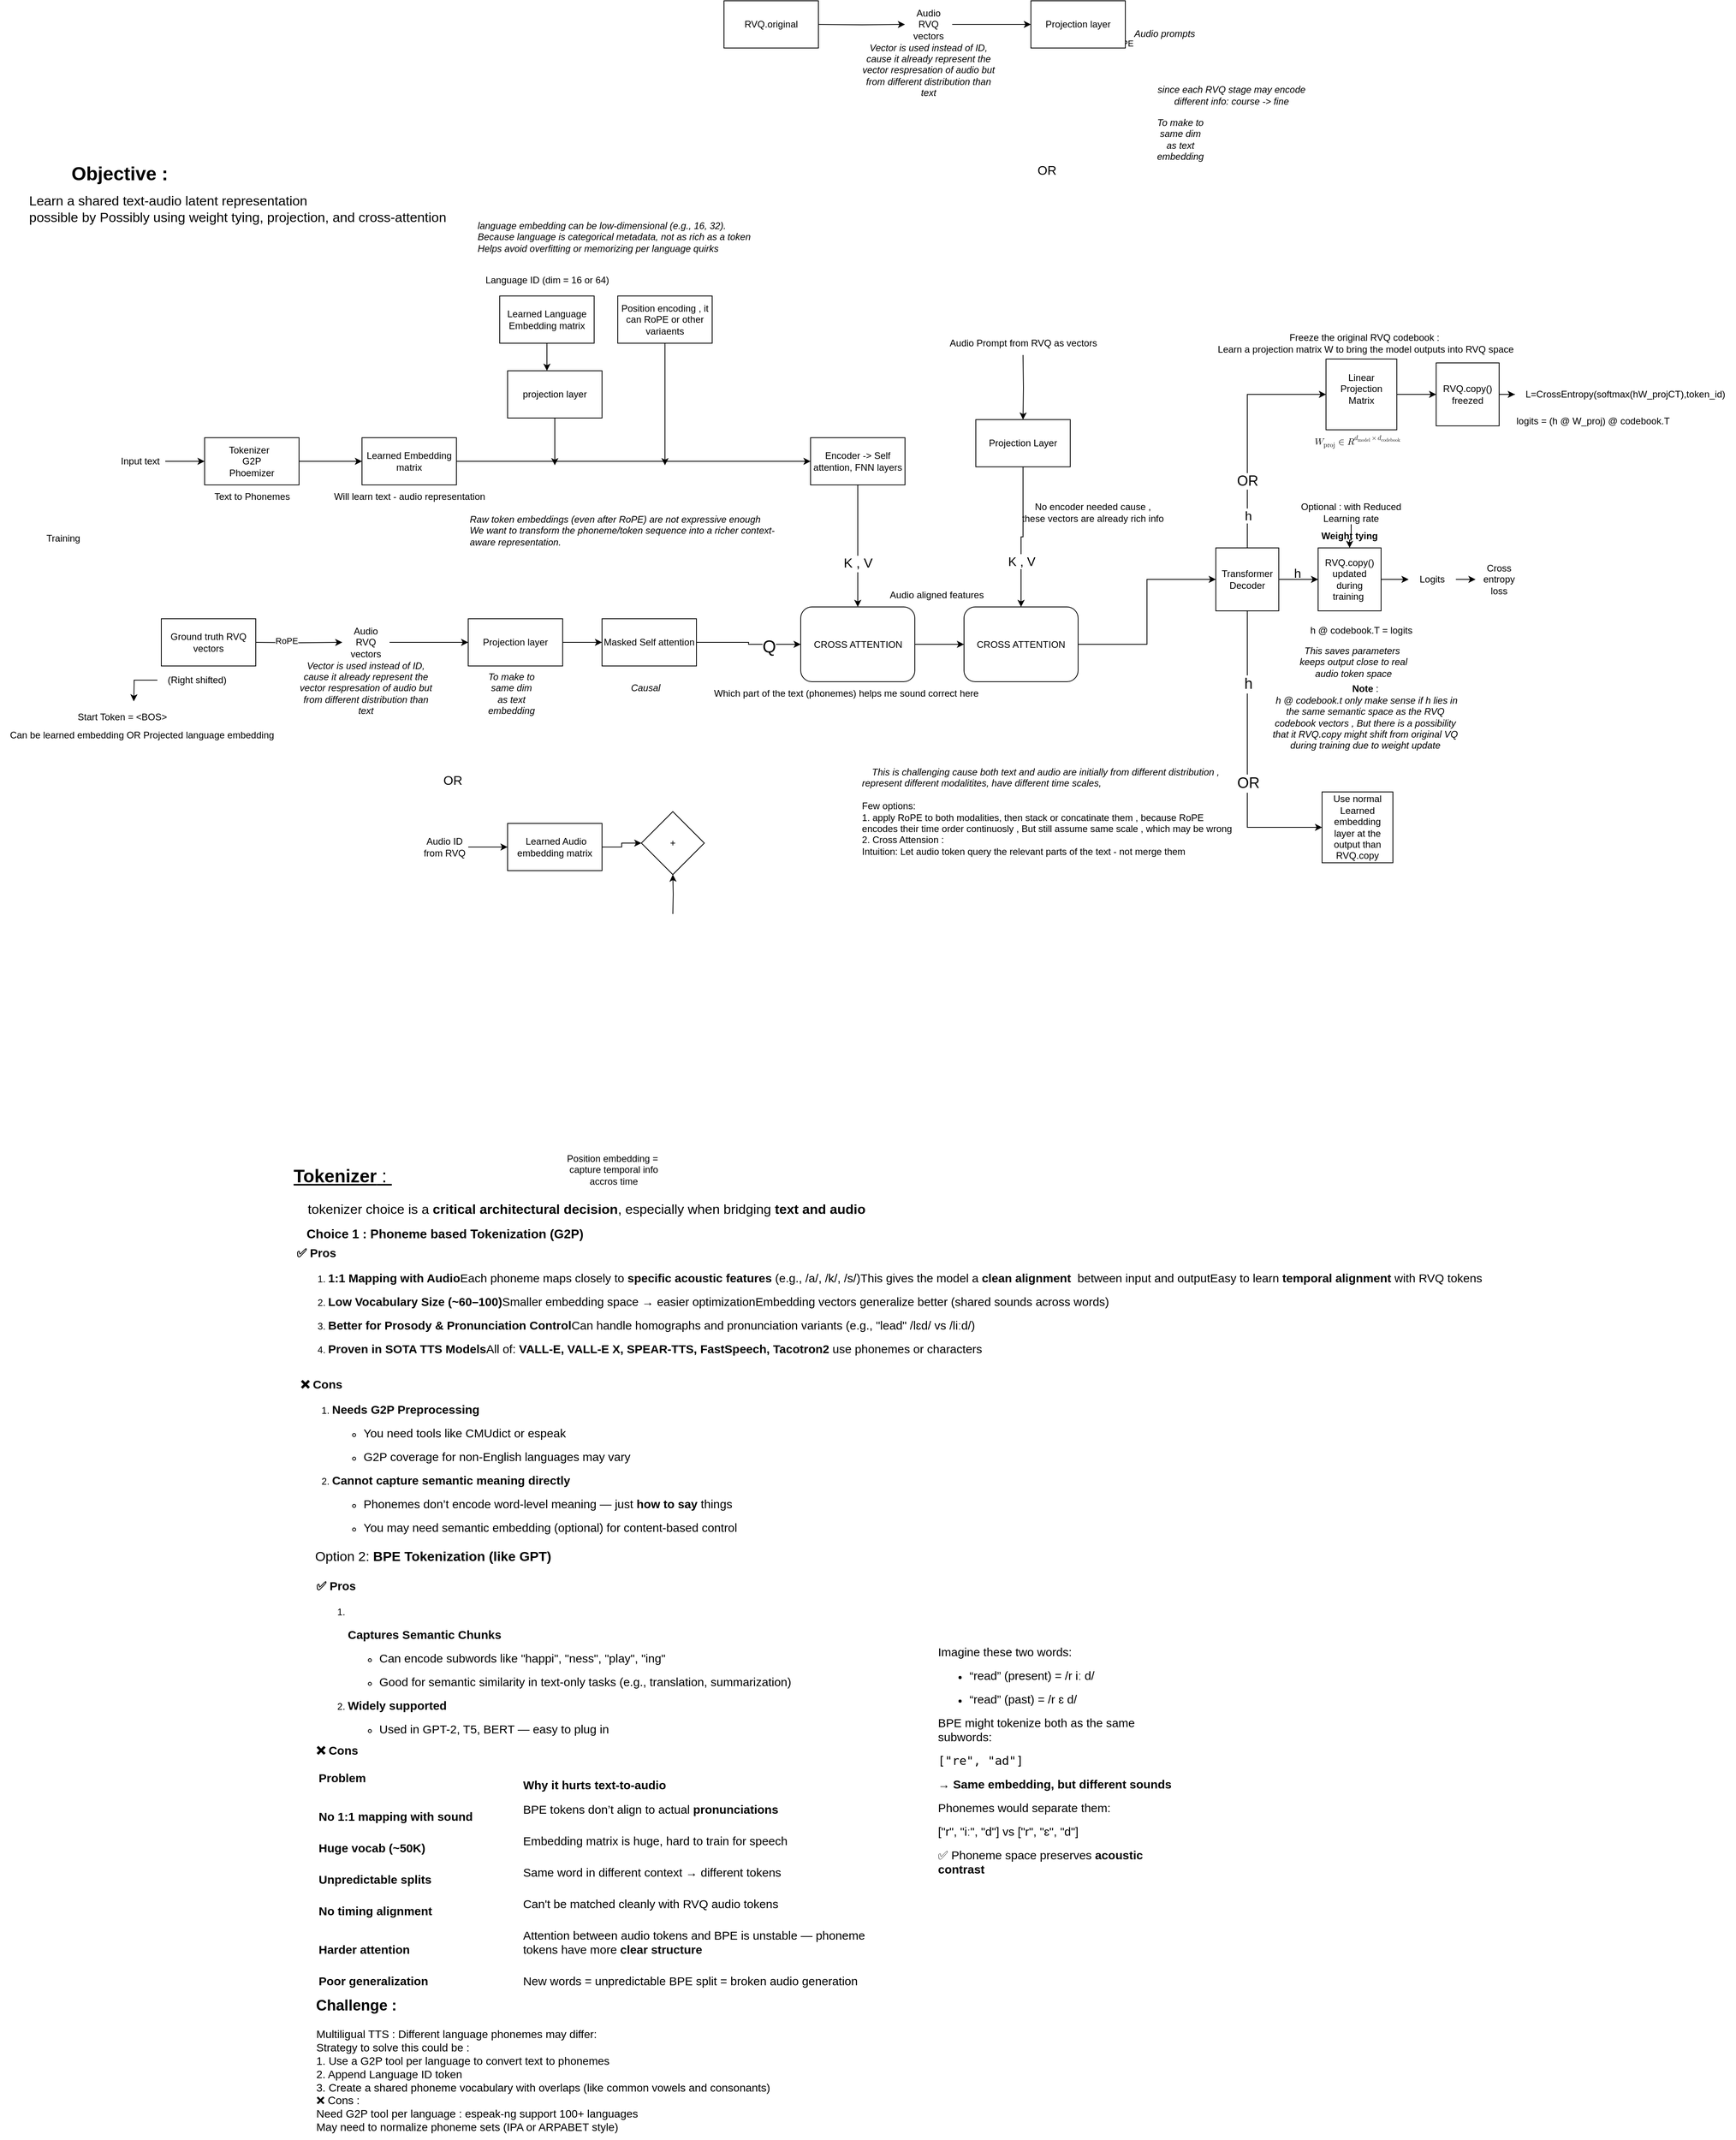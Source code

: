 <mxfile version="28.1.0">
  <diagram name="Page-1" id="gTxwGaRwsPeCV-CFNJgF">
    <mxGraphModel dx="2651" dy="1618" grid="1" gridSize="10" guides="1" tooltips="1" connect="1" arrows="1" fold="1" page="1" pageScale="1" pageWidth="850" pageHeight="1100" math="0" shadow="0">
      <root>
        <mxCell id="0" />
        <mxCell id="1" parent="0" />
        <mxCell id="nW7XktpqRqi-2gm5SUBW-39" value="" style="edgeStyle=orthogonalEdgeStyle;rounded=0;orthogonalLoop=1;jettySize=auto;html=1;" parent="1" source="nW7XktpqRqi-2gm5SUBW-1" target="nW7XktpqRqi-2gm5SUBW-37" edge="1">
          <mxGeometry relative="1" as="geometry" />
        </mxCell>
        <mxCell id="nW7XktpqRqi-2gm5SUBW-1" value="RVQ.copy()&lt;br&gt;updated during training&amp;nbsp;" style="whiteSpace=wrap;html=1;aspect=fixed;" parent="1" vertex="1">
          <mxGeometry x="745" y="335" width="80" height="80" as="geometry" />
        </mxCell>
        <mxCell id="nW7XktpqRqi-2gm5SUBW-2" value="h @ codebook.T = logits" style="text;html=1;align=center;verticalAlign=middle;whiteSpace=wrap;rounded=0;" parent="1" vertex="1">
          <mxGeometry x="725" y="425" width="150" height="30" as="geometry" />
        </mxCell>
        <mxCell id="nW7XktpqRqi-2gm5SUBW-3" value="&lt;b&gt;Weight tying&lt;/b&gt;" style="text;html=1;align=center;verticalAlign=middle;whiteSpace=wrap;rounded=0;" parent="1" vertex="1">
          <mxGeometry x="745" y="305" width="80" height="30" as="geometry" />
        </mxCell>
        <mxCell id="nW7XktpqRqi-2gm5SUBW-5" value="" style="edgeStyle=orthogonalEdgeStyle;rounded=0;orthogonalLoop=1;jettySize=auto;html=1;" parent="1" source="nW7XktpqRqi-2gm5SUBW-4" target="nW7XktpqRqi-2gm5SUBW-1" edge="1">
          <mxGeometry relative="1" as="geometry" />
        </mxCell>
        <mxCell id="nW7XktpqRqi-2gm5SUBW-49" style="edgeStyle=orthogonalEdgeStyle;rounded=0;orthogonalLoop=1;jettySize=auto;html=1;entryX=0;entryY=0.5;entryDx=0;entryDy=0;exitX=0.5;exitY=1;exitDx=0;exitDy=0;" parent="1" source="nW7XktpqRqi-2gm5SUBW-4" target="nW7XktpqRqi-2gm5SUBW-44" edge="1">
          <mxGeometry relative="1" as="geometry">
            <mxPoint x="613" y="433" as="sourcePoint" />
            <mxPoint x="668" y="698" as="targetPoint" />
          </mxGeometry>
        </mxCell>
        <mxCell id="nW7XktpqRqi-2gm5SUBW-50" value="&lt;font style=&quot;font-size: 19px;&quot;&gt;OR&lt;/font&gt;" style="edgeLabel;html=1;align=center;verticalAlign=middle;resizable=0;points=[];" parent="nW7XktpqRqi-2gm5SUBW-49" vertex="1" connectable="0">
          <mxGeometry x="0.181" y="1" relative="1" as="geometry">
            <mxPoint as="offset" />
          </mxGeometry>
        </mxCell>
        <mxCell id="nW7XktpqRqi-2gm5SUBW-61" value="&lt;font style=&quot;font-size: 19px;&quot;&gt;h&lt;/font&gt;" style="edgeLabel;html=1;align=center;verticalAlign=middle;resizable=0;points=[];" parent="nW7XktpqRqi-2gm5SUBW-49" vertex="1" connectable="0">
          <mxGeometry x="-0.497" y="1" relative="1" as="geometry">
            <mxPoint as="offset" />
          </mxGeometry>
        </mxCell>
        <mxCell id="nW7XktpqRqi-2gm5SUBW-57" style="edgeStyle=orthogonalEdgeStyle;rounded=0;orthogonalLoop=1;jettySize=auto;html=1;entryX=0;entryY=0.5;entryDx=0;entryDy=0;exitX=0.5;exitY=0;exitDx=0;exitDy=0;" parent="1" source="nW7XktpqRqi-2gm5SUBW-4" target="nW7XktpqRqi-2gm5SUBW-52" edge="1">
          <mxGeometry relative="1" as="geometry">
            <mxPoint x="665" y="105" as="targetPoint" />
          </mxGeometry>
        </mxCell>
        <mxCell id="nW7XktpqRqi-2gm5SUBW-58" value="&lt;font style=&quot;font-size: 18px;&quot;&gt;OR&lt;/font&gt;" style="edgeLabel;html=1;align=center;verticalAlign=middle;resizable=0;points=[];" parent="nW7XktpqRqi-2gm5SUBW-57" vertex="1" connectable="0">
          <mxGeometry x="-0.425" relative="1" as="geometry">
            <mxPoint as="offset" />
          </mxGeometry>
        </mxCell>
        <mxCell id="nW7XktpqRqi-2gm5SUBW-59" value="&lt;font style=&quot;font-size: 16px;&quot;&gt;h&lt;/font&gt;" style="edgeLabel;html=1;align=center;verticalAlign=middle;resizable=0;points=[];" parent="nW7XktpqRqi-2gm5SUBW-57" vertex="1" connectable="0">
          <mxGeometry x="-0.723" y="-1" relative="1" as="geometry">
            <mxPoint as="offset" />
          </mxGeometry>
        </mxCell>
        <mxCell id="nW7XktpqRqi-2gm5SUBW-4" value="Transformer&lt;br&gt;Decoder" style="whiteSpace=wrap;html=1;aspect=fixed;" parent="1" vertex="1">
          <mxGeometry x="615" y="335" width="80" height="80" as="geometry" />
        </mxCell>
        <mxCell id="nW7XktpqRqi-2gm5SUBW-8" value="" style="edgeStyle=orthogonalEdgeStyle;rounded=0;orthogonalLoop=1;jettySize=auto;html=1;" parent="1" source="nW7XktpqRqi-2gm5SUBW-6" target="nW7XktpqRqi-2gm5SUBW-7" edge="1">
          <mxGeometry relative="1" as="geometry" />
        </mxCell>
        <mxCell id="nW7XktpqRqi-2gm5SUBW-6" value="Input text&amp;nbsp;" style="text;html=1;align=center;verticalAlign=middle;whiteSpace=wrap;rounded=0;" parent="1" vertex="1">
          <mxGeometry x="-780" y="210" width="60" height="30" as="geometry" />
        </mxCell>
        <mxCell id="nW7XktpqRqi-2gm5SUBW-16" value="" style="edgeStyle=orthogonalEdgeStyle;rounded=0;orthogonalLoop=1;jettySize=auto;html=1;" parent="1" source="nW7XktpqRqi-2gm5SUBW-7" target="nW7XktpqRqi-2gm5SUBW-15" edge="1">
          <mxGeometry relative="1" as="geometry" />
        </mxCell>
        <mxCell id="nW7XktpqRqi-2gm5SUBW-7" value="Tokenizer&amp;nbsp;&lt;span style=&quot;background-color: transparent; color: light-dark(rgb(0, 0, 0), rgb(255, 255, 255));&quot;&gt;&amp;nbsp;&lt;/span&gt;&lt;div&gt;G2P&lt;/div&gt;&lt;div&gt;Phoemizer&lt;/div&gt;" style="whiteSpace=wrap;html=1;" parent="1" vertex="1">
          <mxGeometry x="-670" y="195" width="120" height="60" as="geometry" />
        </mxCell>
        <mxCell id="nW7XktpqRqi-2gm5SUBW-11" value="" style="edgeStyle=orthogonalEdgeStyle;rounded=0;orthogonalLoop=1;jettySize=auto;html=1;" parent="1" source="nW7XktpqRqi-2gm5SUBW-9" target="nW7XktpqRqi-2gm5SUBW-10" edge="1">
          <mxGeometry relative="1" as="geometry" />
        </mxCell>
        <mxCell id="nW7XktpqRqi-2gm5SUBW-9" value="Audio RVQ vectors" style="text;html=1;align=center;verticalAlign=middle;whiteSpace=wrap;rounded=0;" parent="1" vertex="1">
          <mxGeometry x="-495" y="440" width="60" height="30" as="geometry" />
        </mxCell>
        <mxCell id="wmjjGflO25J7VR-AUJGW-48" value="" style="edgeStyle=orthogonalEdgeStyle;rounded=0;orthogonalLoop=1;jettySize=auto;html=1;" edge="1" parent="1" source="nW7XktpqRqi-2gm5SUBW-10" target="wmjjGflO25J7VR-AUJGW-46">
          <mxGeometry relative="1" as="geometry" />
        </mxCell>
        <mxCell id="nW7XktpqRqi-2gm5SUBW-10" value="Projection layer" style="whiteSpace=wrap;html=1;" parent="1" vertex="1">
          <mxGeometry x="-335" y="425" width="120" height="60" as="geometry" />
        </mxCell>
        <mxCell id="nW7XktpqRqi-2gm5SUBW-12" value="&lt;i&gt;To make to same dim as text embedding&lt;/i&gt;" style="text;html=1;align=center;verticalAlign=middle;whiteSpace=wrap;rounded=0;" parent="1" vertex="1">
          <mxGeometry x="-310" y="505" width="60" height="30" as="geometry" />
        </mxCell>
        <mxCell id="nW7XktpqRqi-2gm5SUBW-14" value="&lt;i&gt;Vector is used instead of ID, cause it already represent the vector respresation of audio but from different distribution than text&lt;/i&gt;" style="text;html=1;align=center;verticalAlign=middle;whiteSpace=wrap;rounded=0;" parent="1" vertex="1">
          <mxGeometry x="-555" y="497.5" width="180" height="30" as="geometry" />
        </mxCell>
        <mxCell id="wmjjGflO25J7VR-AUJGW-19" style="edgeStyle=orthogonalEdgeStyle;rounded=0;orthogonalLoop=1;jettySize=auto;html=1;entryX=0;entryY=0.5;entryDx=0;entryDy=0;" edge="1" parent="1" source="nW7XktpqRqi-2gm5SUBW-15" target="wmjjGflO25J7VR-AUJGW-17">
          <mxGeometry relative="1" as="geometry" />
        </mxCell>
        <mxCell id="nW7XktpqRqi-2gm5SUBW-15" value="Learned Embedding matrix" style="whiteSpace=wrap;html=1;" parent="1" vertex="1">
          <mxGeometry x="-470" y="195" width="120" height="60" as="geometry" />
        </mxCell>
        <mxCell id="nW7XktpqRqi-2gm5SUBW-17" value="&lt;i&gt;This saves parameters&amp;nbsp;&lt;/i&gt;&lt;div&gt;&lt;i&gt;keeps output close to real audio token space&lt;/i&gt;&lt;/div&gt;" style="text;html=1;align=center;verticalAlign=middle;whiteSpace=wrap;rounded=0;" parent="1" vertex="1">
          <mxGeometry x="705" y="465" width="170" height="30" as="geometry" />
        </mxCell>
        <mxCell id="nW7XktpqRqi-2gm5SUBW-20" value="" style="edgeStyle=orthogonalEdgeStyle;rounded=0;orthogonalLoop=1;jettySize=auto;html=1;" parent="1" source="nW7XktpqRqi-2gm5SUBW-18" target="nW7XktpqRqi-2gm5SUBW-19" edge="1">
          <mxGeometry relative="1" as="geometry" />
        </mxCell>
        <mxCell id="nW7XktpqRqi-2gm5SUBW-18" value="Audio ID from RVQ" style="text;html=1;align=center;verticalAlign=middle;whiteSpace=wrap;rounded=0;" parent="1" vertex="1">
          <mxGeometry x="-395" y="700" width="60" height="30" as="geometry" />
        </mxCell>
        <mxCell id="nW7XktpqRqi-2gm5SUBW-29" value="" style="edgeStyle=orthogonalEdgeStyle;rounded=0;orthogonalLoop=1;jettySize=auto;html=1;" parent="1" source="nW7XktpqRqi-2gm5SUBW-19" target="nW7XktpqRqi-2gm5SUBW-27" edge="1">
          <mxGeometry relative="1" as="geometry" />
        </mxCell>
        <mxCell id="nW7XktpqRqi-2gm5SUBW-19" value="&amp;nbsp;Learned Audio embedding matrix" style="whiteSpace=wrap;html=1;" parent="1" vertex="1">
          <mxGeometry x="-285" y="685" width="120" height="60" as="geometry" />
        </mxCell>
        <mxCell id="nW7XktpqRqi-2gm5SUBW-28" value="" style="edgeStyle=orthogonalEdgeStyle;rounded=0;orthogonalLoop=1;jettySize=auto;html=1;" parent="1" target="nW7XktpqRqi-2gm5SUBW-27" edge="1">
          <mxGeometry relative="1" as="geometry">
            <mxPoint x="-75" y="800" as="sourcePoint" />
          </mxGeometry>
        </mxCell>
        <mxCell id="nW7XktpqRqi-2gm5SUBW-26" value="Position embedding =&amp;nbsp; capture temporal info accros time" style="text;html=1;align=center;verticalAlign=middle;whiteSpace=wrap;rounded=0;" parent="1" vertex="1">
          <mxGeometry x="-225" y="1110" width="150" height="30" as="geometry" />
        </mxCell>
        <mxCell id="nW7XktpqRqi-2gm5SUBW-27" value="+" style="rhombus;whiteSpace=wrap;html=1;" parent="1" vertex="1">
          <mxGeometry x="-115" y="670" width="80" height="80" as="geometry" />
        </mxCell>
        <mxCell id="nW7XktpqRqi-2gm5SUBW-33" value="&lt;font style=&quot;font-size: 16px;&quot;&gt;h&lt;/font&gt;" style="text;html=1;align=center;verticalAlign=middle;whiteSpace=wrap;rounded=0;" parent="1" vertex="1">
          <mxGeometry x="689" y="352" width="60" height="30" as="geometry" />
        </mxCell>
        <mxCell id="nW7XktpqRqi-2gm5SUBW-35" value="&lt;b&gt;Note &lt;/b&gt;:&lt;div&gt;&lt;i&gt;&amp;nbsp;h @ codebook.t only make sense if h lies in the same semantic space as the RVQ codebook vectors , But there is a possibility that it RVQ.copy might shift from original VQ during training due to weight update&lt;/i&gt;&lt;/div&gt;" style="text;html=1;align=center;verticalAlign=middle;whiteSpace=wrap;rounded=0;" parent="1" vertex="1">
          <mxGeometry x="685" y="535" width="240" height="30" as="geometry" />
        </mxCell>
        <mxCell id="nW7XktpqRqi-2gm5SUBW-51" style="edgeStyle=orthogonalEdgeStyle;rounded=0;orthogonalLoop=1;jettySize=auto;html=1;" parent="1" source="nW7XktpqRqi-2gm5SUBW-36" target="nW7XktpqRqi-2gm5SUBW-1" edge="1">
          <mxGeometry relative="1" as="geometry" />
        </mxCell>
        <mxCell id="nW7XktpqRqi-2gm5SUBW-36" value="Optional : with Reduced Learning rate" style="text;html=1;align=center;verticalAlign=middle;whiteSpace=wrap;rounded=0;" parent="1" vertex="1">
          <mxGeometry x="714" y="275" width="146" height="30" as="geometry" />
        </mxCell>
        <mxCell id="nW7XktpqRqi-2gm5SUBW-41" value="" style="edgeStyle=orthogonalEdgeStyle;rounded=0;orthogonalLoop=1;jettySize=auto;html=1;" parent="1" source="nW7XktpqRqi-2gm5SUBW-37" target="nW7XktpqRqi-2gm5SUBW-40" edge="1">
          <mxGeometry relative="1" as="geometry" />
        </mxCell>
        <mxCell id="nW7XktpqRqi-2gm5SUBW-37" value="Logits" style="text;html=1;align=center;verticalAlign=middle;whiteSpace=wrap;rounded=0;" parent="1" vertex="1">
          <mxGeometry x="860" y="360" width="60" height="30" as="geometry" />
        </mxCell>
        <mxCell id="nW7XktpqRqi-2gm5SUBW-40" value="Cross entropy loss" style="text;html=1;align=center;verticalAlign=middle;whiteSpace=wrap;rounded=0;" parent="1" vertex="1">
          <mxGeometry x="945" y="360" width="60" height="30" as="geometry" />
        </mxCell>
        <mxCell id="nW7XktpqRqi-2gm5SUBW-43" value="" style="edgeStyle=orthogonalEdgeStyle;rounded=0;orthogonalLoop=1;jettySize=auto;html=1;" parent="1" target="nW7XktpqRqi-2gm5SUBW-9" edge="1">
          <mxGeometry relative="1" as="geometry">
            <mxPoint x="-605" y="455" as="sourcePoint" />
          </mxGeometry>
        </mxCell>
        <mxCell id="wmjjGflO25J7VR-AUJGW-50" value="RoPE" style="edgeLabel;html=1;align=center;verticalAlign=middle;resizable=0;points=[];" vertex="1" connectable="0" parent="nW7XktpqRqi-2gm5SUBW-43">
          <mxGeometry x="-0.296" y="3" relative="1" as="geometry">
            <mxPoint as="offset" />
          </mxGeometry>
        </mxCell>
        <mxCell id="nW7XktpqRqi-2gm5SUBW-44" value="Use normal Learned embedding layer at the output than RVQ.copy" style="whiteSpace=wrap;html=1;aspect=fixed;" parent="1" vertex="1">
          <mxGeometry x="750" y="645" width="90" height="90" as="geometry" />
        </mxCell>
        <mxCell id="nW7XktpqRqi-2gm5SUBW-64" value="" style="edgeStyle=orthogonalEdgeStyle;rounded=0;orthogonalLoop=1;jettySize=auto;html=1;entryX=0;entryY=0.5;entryDx=0;entryDy=0;" parent="1" source="nW7XktpqRqi-2gm5SUBW-52" target="nW7XktpqRqi-2gm5SUBW-66" edge="1">
          <mxGeometry relative="1" as="geometry">
            <mxPoint x="870" y="140" as="targetPoint" />
          </mxGeometry>
        </mxCell>
        <mxCell id="nW7XktpqRqi-2gm5SUBW-52" value="Linear Projection Matrix&lt;div&gt;&lt;br/&gt;&lt;/div&gt;" style="whiteSpace=wrap;html=1;aspect=fixed;" parent="1" vertex="1">
          <mxGeometry x="755" y="95" width="90" height="90" as="geometry" />
        </mxCell>
        <mxCell id="nW7XktpqRqi-2gm5SUBW-53" value="logits = (h @ W_proj) @ codebook.T" style="text;whiteSpace=wrap;" parent="1" vertex="1">
          <mxGeometry x="995" y="160" width="230" height="40" as="geometry" />
        </mxCell>
        <mxCell id="nW7XktpqRqi-2gm5SUBW-62" value="Freeze the original RVQ codebook :&amp;nbsp;&lt;div&gt;Learn a projection matrix W to bring the model outputs into RVQ space&lt;/div&gt;" style="text;html=1;align=center;verticalAlign=middle;resizable=0;points=[];autosize=1;strokeColor=none;fillColor=none;" parent="1" vertex="1">
          <mxGeometry x="605" y="55" width="400" height="40" as="geometry" />
        </mxCell>
        <mxCell id="nW7XktpqRqi-2gm5SUBW-65" value="&lt;span class=&quot;base&quot;&gt;&lt;span class=&quot;mord mathcal&quot;&gt;L&lt;/span&gt;&lt;span class=&quot;mspace&quot;&gt;&lt;/span&gt;&lt;span class=&quot;mrel&quot;&gt;=&lt;/span&gt;&lt;span class=&quot;mspace&quot;&gt;&lt;/span&gt;&lt;/span&gt;&lt;span class=&quot;base&quot;&gt;&lt;span class=&quot;strut&quot;&gt;&lt;/span&gt;&lt;span class=&quot;mord text&quot;&gt;&lt;span class=&quot;mord&quot;&gt;CrossEntropy&lt;/span&gt;&lt;/span&gt;&lt;span class=&quot;mopen&quot;&gt;(&lt;/span&gt;&lt;span class=&quot;mord text&quot;&gt;&lt;span class=&quot;mord&quot;&gt;softmax&lt;/span&gt;&lt;/span&gt;&lt;span class=&quot;mopen&quot;&gt;(&lt;/span&gt;&lt;span class=&quot;mord mathbf&quot;&gt;h&lt;/span&gt;&lt;span class=&quot;mord&quot;&gt;&lt;span class=&quot;mord mathbf&quot;&gt;W_&lt;/span&gt;&lt;span class=&quot;msupsub&quot;&gt;&lt;span class=&quot;vlist-t vlist-t2&quot;&gt;&lt;span class=&quot;vlist-r&quot;&gt;&lt;span class=&quot;vlist&quot;&gt;&lt;span class=&quot;pstrut&quot;&gt;&lt;/span&gt;&lt;span class=&quot;sizing reset-size6 size3 mtight&quot;&gt;&lt;span class=&quot;mord mtight&quot;&gt;&lt;span class=&quot;mord text mtight&quot;&gt;&lt;span class=&quot;mord mtight&quot;&gt;proj&lt;/span&gt;&lt;/span&gt;&lt;/span&gt;&lt;/span&gt;&lt;/span&gt;&lt;span class=&quot;vlist-s&quot;&gt;​&lt;/span&gt;&lt;/span&gt;&lt;span class=&quot;vlist-r&quot;&gt;&lt;span class=&quot;vlist&quot;&gt;&lt;/span&gt;&lt;/span&gt;&lt;/span&gt;&lt;/span&gt;&lt;/span&gt;&lt;span class=&quot;mord&quot;&gt;&lt;span class=&quot;mord mathbf&quot;&gt;CT&lt;/span&gt;&lt;/span&gt;&lt;span class=&quot;mclose&quot;&gt;)&lt;/span&gt;&lt;span class=&quot;mpunct&quot;&gt;,&lt;/span&gt;&lt;span class=&quot;mspace&quot;&gt;&lt;/span&gt;&lt;span class=&quot;mspace&quot;&gt;&lt;/span&gt;&lt;span class=&quot;mord text&quot;&gt;&lt;span class=&quot;mord&quot;&gt;token_id&lt;/span&gt;&lt;/span&gt;&lt;span class=&quot;mclose&quot;&gt;)&lt;/span&gt;&lt;/span&gt;" style="text;html=1;align=center;verticalAlign=middle;resizable=0;points=[];autosize=1;strokeColor=none;fillColor=none;" parent="1" vertex="1">
          <mxGeometry x="995" y="125" width="280" height="30" as="geometry" />
        </mxCell>
        <mxCell id="nW7XktpqRqi-2gm5SUBW-67" value="" style="edgeStyle=orthogonalEdgeStyle;rounded=0;orthogonalLoop=1;jettySize=auto;html=1;" parent="1" source="nW7XktpqRqi-2gm5SUBW-66" target="nW7XktpqRqi-2gm5SUBW-65" edge="1">
          <mxGeometry relative="1" as="geometry" />
        </mxCell>
        <mxCell id="nW7XktpqRqi-2gm5SUBW-66" value="RVQ.copy() freezed" style="whiteSpace=wrap;html=1;aspect=fixed;" parent="1" vertex="1">
          <mxGeometry x="895" y="100" width="80" height="80" as="geometry" />
        </mxCell>
        <mxCell id="nW7XktpqRqi-2gm5SUBW-68" value="&lt;span class=&quot;katex&quot;&gt;&lt;span class=&quot;katex-mathml&quot;&gt;&lt;math xmlns=&quot;http://www.w3.org/1998/Math/MathML&quot;&gt;&lt;mrow&gt;&lt;msub&gt;&lt;mi mathvariant=&quot;bold&quot;&gt;W&lt;/mi&gt;&lt;mtext&gt;proj&lt;/mtext&gt;&lt;/msub&gt;&lt;mo&gt;∈&lt;/mo&gt;&lt;msup&gt;&lt;mi mathvariant=&quot;double-struck&quot;&gt;R&lt;/mi&gt;&lt;mrow&gt;&lt;msub&gt;&lt;mi&gt;d&lt;/mi&gt;&lt;mtext&gt;model&lt;/mtext&gt;&lt;/msub&gt;&lt;mo&gt;×&lt;/mo&gt;&lt;msub&gt;&lt;mi&gt;d&lt;/mi&gt;&lt;mtext&gt;codebook&lt;/mtext&gt;&lt;/msub&gt;&lt;/mrow&gt;&lt;/msup&gt;&lt;/mrow&gt;\mathbf{W}_{\text{proj}} \in \mathbb{R}^{d_{\text{model}} \times d_{\text{codebook}}}&lt;/math&gt;&lt;/span&gt;&lt;span aria-hidden=&quot;true&quot; class=&quot;katex-html&quot;&gt;&lt;span class=&quot;base&quot;&gt;&lt;span class=&quot;mord&quot;&gt;&lt;span class=&quot;msupsub&quot;&gt;&lt;span class=&quot;vlist-t&quot;&gt;&lt;span class=&quot;vlist-r&quot;&gt;&lt;span class=&quot;vlist&quot;&gt;&lt;span class=&quot;sizing reset-size6 size3 mtight&quot;&gt;&lt;span class=&quot;mord mtight&quot;&gt;&lt;span class=&quot;mord mtight&quot;&gt;&lt;span class=&quot;msupsub&quot;&gt;&lt;span class=&quot;vlist-t vlist-t2&quot;&gt;&lt;span class=&quot;vlist-r&quot;&gt;&lt;span class=&quot;vlist-s&quot;&gt;​&lt;/span&gt;&lt;/span&gt;&lt;span class=&quot;vlist-r&quot;&gt;&lt;span class=&quot;vlist&quot;&gt;&lt;/span&gt;&lt;/span&gt;&lt;/span&gt;&lt;/span&gt;&lt;/span&gt;&lt;/span&gt;&lt;/span&gt;&lt;/span&gt;&lt;/span&gt;&lt;/span&gt;&lt;/span&gt;&lt;/span&gt;&lt;/span&gt;&lt;/span&gt;&lt;/span&gt;" style="text;html=1;align=center;verticalAlign=middle;resizable=0;points=[];autosize=1;strokeColor=none;fillColor=none;" parent="1" vertex="1">
          <mxGeometry x="725" y="185" width="140" height="30" as="geometry" />
        </mxCell>
        <mxCell id="nW7XktpqRqi-2gm5SUBW-73" value="&lt;font style=&quot;font-size: 23px;&quot;&gt;&lt;u&gt;&lt;b style=&quot;&quot;&gt;&lt;font style=&quot;&quot;&gt;Tokenizer&lt;/font&gt;&lt;/b&gt; :&amp;nbsp;&lt;/u&gt;&lt;/font&gt;" style="text;html=1;align=center;verticalAlign=middle;resizable=0;points=[];autosize=1;strokeColor=none;fillColor=none;" parent="1" vertex="1">
          <mxGeometry x="-570" y="1112.5" width="150" height="40" as="geometry" />
        </mxCell>
        <mxCell id="nW7XktpqRqi-2gm5SUBW-75" value="&lt;font style=&quot;font-size: 17px;&quot;&gt;tokenizer choice is a &lt;strong style=&quot;&quot; data-end=&quot;74&quot; data-start=&quot;39&quot;&gt;critical architectural decision&lt;/strong&gt;, especially when bridging &lt;strong style=&quot;&quot; data-end=&quot;119&quot; data-start=&quot;101&quot;&gt;text and audio&lt;/strong&gt;&lt;/font&gt;" style="text;html=1;align=center;verticalAlign=middle;resizable=0;points=[];autosize=1;strokeColor=none;fillColor=none;" parent="1" vertex="1">
          <mxGeometry x="-550" y="1160.5" width="730" height="30" as="geometry" />
        </mxCell>
        <mxCell id="nW7XktpqRqi-2gm5SUBW-76" value="&lt;font style=&quot;font-size: 24px;&quot;&gt;&lt;b&gt;Objective :&amp;nbsp;&lt;/b&gt;&lt;/font&gt;" style="text;html=1;align=center;verticalAlign=middle;resizable=0;points=[];autosize=1;strokeColor=none;fillColor=none;" parent="1" vertex="1">
          <mxGeometry x="-850" y="-160" width="150" height="40" as="geometry" />
        </mxCell>
        <mxCell id="nW7XktpqRqi-2gm5SUBW-77" value="&lt;font style=&quot;font-size: 17px;&quot;&gt;Learn a shared text-audio latent representation&lt;/font&gt;&lt;div&gt;&lt;font style=&quot;font-size: 17px;&quot;&gt;&lt;font style=&quot;&quot;&gt;possible by&amp;nbsp;&lt;/font&gt;&lt;span style=&quot;background-color: transparent; color: light-dark(rgb(0, 0, 0), rgb(255, 255, 255));&quot;&gt;Possibly using&lt;b&gt; &lt;/b&gt;&lt;/span&gt;&lt;span style=&quot;background-color: transparent; color: light-dark(rgb(0, 0, 0), rgb(255, 255, 255));&quot; data-end=&quot;532&quot; data-start=&quot;516&quot;&gt;weight tying&lt;/span&gt;&lt;span style=&quot;background-color: transparent; color: light-dark(rgb(0, 0, 0), rgb(255, 255, 255));&quot;&gt;, projection, and cross-attention&lt;/span&gt;&lt;/font&gt;&lt;/div&gt;" style="text;html=1;align=left;verticalAlign=middle;resizable=0;points=[];autosize=1;strokeColor=none;fillColor=none;" parent="1" vertex="1">
          <mxGeometry x="-895" y="-120" width="550" height="50" as="geometry" />
        </mxCell>
        <mxCell id="nW7XktpqRqi-2gm5SUBW-78" value="&lt;font style=&quot;font-size: 16px;&quot;&gt;&lt;b style=&quot;&quot;&gt;Choice 1 : Phoneme based Tokenization (G2P)&lt;/b&gt;&lt;/font&gt;" style="text;html=1;align=center;verticalAlign=middle;resizable=0;points=[];autosize=1;strokeColor=none;fillColor=none;" parent="1" vertex="1">
          <mxGeometry x="-555" y="1190.5" width="380" height="30" as="geometry" />
        </mxCell>
        <mxCell id="nW7XktpqRqi-2gm5SUBW-79" value="&lt;h3 data-end=&quot;735&quot; data-start=&quot;721&quot;&gt;&lt;font style=&quot;font-size: 15px;&quot;&gt;✅ &lt;strong style=&quot;&quot; data-end=&quot;735&quot; data-start=&quot;727&quot;&gt;Pros&lt;/strong&gt;&lt;/font&gt;&lt;/h3&gt;&lt;ol data-end=&quot;1415&quot; data-start=&quot;736&quot;&gt;&lt;li data-end=&quot;985&quot; data-start=&quot;736&quot;&gt;&lt;p data-end=&quot;767&quot; data-start=&quot;739&quot;&gt;&lt;font style=&quot;font-size: 15px;&quot;&gt;&lt;strong data-end=&quot;765&quot; data-start=&quot;739&quot;&gt;1:1 Mapping with Audio&lt;/strong&gt;&lt;span style=&quot;background-color: transparent; color: light-dark(rgb(0, 0, 0), rgb(255, 255, 255));&quot;&gt;Each phoneme maps closely to &lt;/span&gt;&lt;strong style=&quot;background-color: transparent; color: light-dark(rgb(0, 0, 0), rgb(255, 255, 255));&quot; data-end=&quot;832&quot; data-start=&quot;802&quot;&gt;specific acoustic features&lt;/strong&gt;&lt;span style=&quot;background-color: transparent; color: light-dark(rgb(0, 0, 0), rgb(255, 255, 255));&quot;&gt; (e.g., /a/, /k/, /s/)&lt;/span&gt;&lt;span style=&quot;background-color: transparent; color: light-dark(rgb(0, 0, 0), rgb(255, 255, 255));&quot;&gt;This gives the model a &lt;/span&gt;&lt;strong style=&quot;background-color: transparent; color: light-dark(rgb(0, 0, 0), rgb(255, 255, 255));&quot; data-end=&quot;902&quot; data-start=&quot;883&quot;&gt;clean alignment&lt;/strong&gt;&lt;/font&gt;&lt;span style=&quot;background-color: transparent; color: light-dark(rgb(0, 0, 0), rgb(255, 255, 255)); font-size: 15px;&quot;&gt;&amp;nbsp; between input and output&lt;/span&gt;&lt;span style=&quot;background-color: transparent; color: light-dark(rgb(0, 0, 0), rgb(255, 255, 255)); font-size: 15px;&quot;&gt;Easy to learn &lt;/span&gt;&lt;strong style=&quot;background-color: transparent; color: light-dark(rgb(0, 0, 0), rgb(255, 255, 255)); font-size: 15px;&quot; data-end=&quot;969&quot; data-start=&quot;947&quot;&gt;temporal alignment&lt;/strong&gt;&lt;span style=&quot;background-color: transparent; color: light-dark(rgb(0, 0, 0), rgb(255, 255, 255)); font-size: 15px;&quot;&gt; with RVQ tokens&lt;/span&gt;&lt;/p&gt;&lt;/li&gt;&lt;li data-end=&quot;1146&quot; data-start=&quot;987&quot;&gt;&lt;p data-end=&quot;1025&quot; data-start=&quot;990&quot;&gt;&lt;font style=&quot;font-size: 15px;&quot;&gt;&lt;strong data-end=&quot;1023&quot; data-start=&quot;990&quot;&gt;Low Vocabulary Size (~60–100)&lt;/strong&gt;&lt;span style=&quot;background-color: transparent; color: light-dark(rgb(0, 0, 0), rgb(255, 255, 255));&quot;&gt;Smaller embedding space → easier optimization&lt;/span&gt;&lt;span style=&quot;background-color: transparent; color: light-dark(rgb(0, 0, 0), rgb(255, 255, 255));&quot;&gt;Embedding vectors generalize better (shared sounds across words)&lt;/span&gt;&lt;/font&gt;&lt;/p&gt;&lt;/li&gt;&lt;li data-end=&quot;1284&quot; data-start=&quot;1148&quot;&gt;&lt;p data-end=&quot;1199&quot; data-start=&quot;1151&quot;&gt;&lt;font style=&quot;font-size: 15px;&quot;&gt;&lt;strong data-end=&quot;1197&quot; data-start=&quot;1151&quot;&gt;Better for Prosody &amp;amp; Pronunciation Control&lt;/strong&gt;&lt;span style=&quot;background-color: transparent; color: light-dark(rgb(0, 0, 0), rgb(255, 255, 255));&quot;&gt;Can handle homographs and pronunciation variants (e.g., &quot;lead&quot; /lɛd/ vs /liːd/)&lt;/span&gt;&lt;/font&gt;&lt;/p&gt;&lt;/li&gt;&lt;li data-end=&quot;1415&quot; data-start=&quot;1286&quot;&gt;&lt;p data-end=&quot;1320&quot; data-start=&quot;1289&quot;&gt;&lt;font style=&quot;font-size: 15px;&quot;&gt;&lt;strong style=&quot;&quot; data-end=&quot;1318&quot; data-start=&quot;1289&quot;&gt;Proven in SOTA TTS Models&lt;/strong&gt;&lt;span style=&quot;background-color: transparent; color: light-dark(rgb(0, 0, 0), rgb(255, 255, 255));&quot;&gt;All of: &lt;/span&gt;&lt;strong style=&quot;background-color: transparent; color: light-dark(rgb(0, 0, 0), rgb(255, 255, 255));&quot; data-end=&quot;1388&quot; data-start=&quot;1334&quot;&gt;VALL-E, VALL-E X, SPEAR-TTS, FastSpeech, Tacotron2&lt;/strong&gt;&lt;span style=&quot;background-color: transparent; color: light-dark(rgb(0, 0, 0), rgb(255, 255, 255));&quot;&gt; use phonemes or characters&lt;/span&gt;&lt;/font&gt;&lt;/p&gt;&lt;/li&gt;&lt;/ol&gt;" style="text;html=1;align=left;verticalAlign=middle;resizable=0;points=[];autosize=1;strokeColor=none;fillColor=none;" parent="1" vertex="1">
          <mxGeometry x="-555" y="1200" width="1530" height="180" as="geometry" />
        </mxCell>
        <mxCell id="nW7XktpqRqi-2gm5SUBW-80" value="&lt;h3 data-end=&quot;1436&quot; data-start=&quot;1422&quot;&gt;&lt;font style=&quot;font-size: 15px;&quot;&gt;❌ &lt;strong style=&quot;&quot; data-end=&quot;1436&quot; data-start=&quot;1428&quot;&gt;Cons&lt;/strong&gt;&lt;/font&gt;&lt;/h3&gt;&lt;ol data-end=&quot;1761&quot; data-start=&quot;1437&quot;&gt;&lt;li data-end=&quot;1563&quot; data-start=&quot;1437&quot;&gt;&lt;p data-end=&quot;1467&quot; data-start=&quot;1440&quot;&gt;&lt;strong data-end=&quot;1467&quot; data-start=&quot;1440&quot;&gt;&lt;font style=&quot;font-size: 15px;&quot;&gt;Needs G2P Preprocessing&lt;/font&gt;&lt;/strong&gt;&lt;/p&gt;&lt;ul data-end=&quot;1563&quot; data-start=&quot;1471&quot;&gt;&lt;li data-end=&quot;1510&quot; data-start=&quot;1471&quot;&gt;&lt;p data-end=&quot;1510&quot; data-start=&quot;1473&quot;&gt;&lt;font style=&quot;font-size: 15px;&quot;&gt;You need tools like CMUdict or espeak&lt;/font&gt;&lt;/p&gt;&lt;/li&gt;&lt;li data-end=&quot;1563&quot; data-start=&quot;1514&quot;&gt;&lt;p data-end=&quot;1563&quot; data-start=&quot;1516&quot;&gt;&lt;font style=&quot;font-size: 15px;&quot;&gt;G2P coverage for non-English languages may vary&lt;/font&gt;&lt;/p&gt;&lt;/li&gt;&lt;/ul&gt;&lt;/li&gt;&lt;li data-end=&quot;1761&quot; data-start=&quot;1565&quot;&gt;&lt;p data-end=&quot;1612&quot; data-start=&quot;1568&quot;&gt;&lt;strong data-end=&quot;1612&quot; data-start=&quot;1568&quot;&gt;&lt;font style=&quot;font-size: 15px;&quot;&gt;Cannot capture semantic meaning directly&lt;/font&gt;&lt;/strong&gt;&lt;/p&gt;&lt;ul data-end=&quot;1761&quot; data-start=&quot;1616&quot;&gt;&lt;li data-end=&quot;1687&quot; data-start=&quot;1616&quot;&gt;&lt;p data-end=&quot;1687&quot; data-start=&quot;1618&quot;&gt;&lt;font style=&quot;font-size: 15px;&quot;&gt;Phonemes don’t encode word-level meaning — just &lt;strong data-end=&quot;1680&quot; data-start=&quot;1666&quot;&gt;how to say&lt;/strong&gt; things&lt;/font&gt;&lt;/p&gt;&lt;/li&gt;&lt;li data-end=&quot;1761&quot; data-start=&quot;1691&quot;&gt;&lt;p data-end=&quot;1761&quot; data-start=&quot;1693&quot;&gt;&lt;font style=&quot;font-size: 15px;&quot;&gt;You may need semantic embedding (optional) for content-based control&lt;/font&gt;&lt;/p&gt;&lt;/li&gt;&lt;/ul&gt;&lt;/li&gt;&lt;/ol&gt;" style="text;html=1;align=left;verticalAlign=middle;resizable=0;points=[];autosize=1;strokeColor=none;fillColor=none;" parent="1" vertex="1">
          <mxGeometry x="-550" y="1366.5" width="580" height="240" as="geometry" />
        </mxCell>
        <mxCell id="nW7XktpqRqi-2gm5SUBW-81" value="&lt;font style=&quot;font-size: 17px;&quot;&gt;Option 2: &lt;strong style=&quot;&quot; data-end=&quot;1815&quot; data-start=&quot;1784&quot;&gt;BPE Tokenization (like GPT)&lt;/strong&gt;&lt;/font&gt;" style="text;html=1;align=center;verticalAlign=middle;resizable=0;points=[];autosize=1;strokeColor=none;fillColor=none;" parent="1" vertex="1">
          <mxGeometry x="-540" y="1601.5" width="320" height="30" as="geometry" />
        </mxCell>
        <mxCell id="nW7XktpqRqi-2gm5SUBW-82" value="&lt;h3 data-end=&quot;1831&quot; data-start=&quot;1817&quot;&gt;&lt;font style=&quot;font-size: 15px;&quot;&gt;✅ &lt;strong style=&quot;&quot; data-end=&quot;1831&quot; data-start=&quot;1823&quot;&gt;Pros&lt;/strong&gt;&lt;/font&gt;&lt;/h3&gt;&lt;ol data-end=&quot;2084&quot; data-start=&quot;1832&quot;&gt;&lt;li data-end=&quot;2012&quot; data-start=&quot;1832&quot;&gt;&lt;font style=&quot;font-size: 15px;&quot;&gt;&lt;br&gt;&lt;/font&gt;&lt;p data-end=&quot;1863&quot; data-start=&quot;1835&quot;&gt;&lt;strong data-end=&quot;1863&quot; data-start=&quot;1835&quot;&gt;&lt;font style=&quot;font-size: 15px;&quot;&gt;Captures Semantic Chunks&lt;/font&gt;&lt;/strong&gt;&lt;/p&gt;&lt;ul data-end=&quot;2012&quot; data-start=&quot;1867&quot;&gt;&lt;li data-end=&quot;1924&quot; data-start=&quot;1867&quot;&gt;&lt;p data-end=&quot;1924&quot; data-start=&quot;1869&quot;&gt;&lt;font style=&quot;font-size: 15px;&quot;&gt;Can encode subwords like &quot;happi&quot;, &quot;ness&quot;, &quot;play&quot;, &quot;ing&quot;&lt;/font&gt;&lt;/p&gt;&lt;/li&gt;&lt;li data-end=&quot;2012&quot; data-start=&quot;1928&quot;&gt;&lt;p data-end=&quot;2012&quot; data-start=&quot;1930&quot;&gt;&lt;font style=&quot;font-size: 15px;&quot;&gt;Good for semantic similarity in text-only tasks (e.g., translation, summarization)&lt;/font&gt;&lt;/p&gt;&lt;/li&gt;&lt;/ul&gt;&lt;/li&gt;&lt;li data-end=&quot;2084&quot; data-start=&quot;2014&quot;&gt;&lt;p data-end=&quot;2037&quot; data-start=&quot;2017&quot;&gt;&lt;strong data-end=&quot;2037&quot; data-start=&quot;2017&quot;&gt;&lt;font style=&quot;font-size: 15px;&quot;&gt;Widely supported&lt;/font&gt;&lt;/strong&gt;&lt;/p&gt;&lt;ul data-end=&quot;2084&quot; data-start=&quot;2041&quot;&gt;&lt;li data-end=&quot;2084&quot; data-start=&quot;2041&quot;&gt;&lt;p data-end=&quot;2084&quot; data-start=&quot;2043&quot;&gt;&lt;font style=&quot;font-size: 15px;&quot;&gt;Used in GPT-2, T5, BERT — easy to plug in&lt;/font&gt;&lt;/p&gt;&lt;/li&gt;&lt;/ul&gt;&lt;/li&gt;&lt;/ol&gt;" style="text;html=1;align=left;verticalAlign=middle;resizable=0;points=[];autosize=1;strokeColor=none;fillColor=none;" parent="1" vertex="1">
          <mxGeometry x="-530" y="1622.5" width="630" height="240" as="geometry" />
        </mxCell>
        <mxCell id="nW7XktpqRqi-2gm5SUBW-83" value="&lt;h3 data-start=&quot;2091&quot; data-end=&quot;2129&quot;&gt;&lt;font style=&quot;font-size: 15px;&quot;&gt;❌ &lt;strong style=&quot;&quot; data-start=&quot;2097&quot; data-end=&quot;2129&quot;&gt;Cons&amp;nbsp;&lt;/strong&gt;&lt;/font&gt;&lt;/h3&gt;&lt;div class=&quot;_tableContainer_1rjym_1&quot;&gt;&lt;div tabindex=&quot;-1&quot; class=&quot;_tableWrapper_1rjym_13 group flex w-fit flex-col-reverse&quot;&gt;&lt;table data-start=&quot;2131&quot; data-end=&quot;2754&quot; class=&quot;w-fit min-w-(--thread-content-width)&quot;&gt;&lt;thead data-start=&quot;2131&quot; data-end=&quot;2171&quot;&gt;&lt;tr data-start=&quot;2131&quot; data-end=&quot;2171&quot;&gt;&lt;th data-start=&quot;2131&quot; data-end=&quot;2141&quot; data-col-size=&quot;sm&quot;&gt;&lt;font style=&quot;font-size: 15px;&quot;&gt;&lt;font style=&quot;color: light-dark(rgb(0, 0, 0), rgb(255, 52, 19));&quot;&gt;Problem&lt;/font&gt;&lt;span style=&quot;white-space: pre;&quot;&gt;&#x9;&lt;/span&gt;&lt;span style=&quot;white-space: pre;&quot;&gt;&#x9;&lt;/span&gt;&lt;span style=&quot;white-space: pre;&quot;&gt;&#x9;&lt;/span&gt;&lt;span style=&quot;white-space: pre;&quot;&gt;&#x9;&lt;/span&gt;&lt;span style=&quot;white-space: pre;&quot;&gt;&#x9;&lt;/span&gt;&lt;span style=&quot;white-space: pre;&quot;&gt;&#x9;&lt;/span&gt;&lt;span style=&quot;white-space: pre;&quot;&gt;&#x9;&lt;/span&gt;&lt;/font&gt;&lt;/th&gt;&lt;th data-start=&quot;2141&quot; data-end=&quot;2171&quot; data-col-size=&quot;md&quot;&gt;&lt;font style=&quot;font-size: 15px; color: light-dark(rgb(0, 0, 0), rgb(255, 100, 26));&quot;&gt;Why it hurts text-to-audio&lt;/font&gt;&lt;/th&gt;&lt;/tr&gt;&lt;/thead&gt;&lt;tbody data-start=&quot;2213&quot; data-end=&quot;2754&quot;&gt;&lt;tr data-start=&quot;2213&quot; data-end=&quot;2300&quot;&gt;&lt;td data-start=&quot;2213&quot; data-end=&quot;2245&quot; data-col-size=&quot;sm&quot;&gt;&lt;strong data-start=&quot;2215&quot; data-end=&quot;2244&quot;&gt;&lt;font style=&quot;font-size: 15px;&quot;&gt;No 1:1 mapping with sound&lt;/font&gt;&lt;/strong&gt;&lt;/td&gt;&lt;td data-start=&quot;2245&quot; data-end=&quot;2300&quot; data-col-size=&quot;md&quot;&gt;&lt;font style=&quot;font-size: 15px;&quot;&gt;BPE tokens don’t align to actual &lt;strong data-start=&quot;2280&quot; data-end=&quot;2298&quot;&gt;pronunciations&lt;br&gt;&lt;br&gt;&lt;/strong&gt;&lt;/font&gt;&lt;/td&gt;&lt;/tr&gt;&lt;tr data-start=&quot;2301&quot; data-end=&quot;2379&quot;&gt;&lt;td data-start=&quot;2301&quot; data-end=&quot;2325&quot; data-col-size=&quot;sm&quot;&gt;&lt;strong data-start=&quot;2303&quot; data-end=&quot;2324&quot;&gt;&lt;font style=&quot;font-size: 15px;&quot;&gt;Huge vocab (~50K)&lt;/font&gt;&lt;/strong&gt;&lt;/td&gt;&lt;td data-start=&quot;2325&quot; data-end=&quot;2379&quot; data-col-size=&quot;md&quot;&gt;&lt;font style=&quot;font-size: 15px;&quot;&gt;Embedding matrix is huge, hard to train for speech&lt;br&gt;&lt;br&gt;&lt;/font&gt;&lt;/td&gt;&lt;/tr&gt;&lt;tr data-start=&quot;2380&quot; data-end=&quot;2460&quot;&gt;&lt;td data-start=&quot;2380&quot; data-end=&quot;2407&quot; data-col-size=&quot;sm&quot;&gt;&lt;strong data-start=&quot;2382&quot; data-end=&quot;2406&quot;&gt;&lt;font style=&quot;font-size: 15px;&quot;&gt;Unpredictable splits&lt;/font&gt;&lt;/strong&gt;&lt;/td&gt;&lt;td data-start=&quot;2407&quot; data-end=&quot;2460&quot; data-col-size=&quot;md&quot;&gt;&lt;font style=&quot;font-size: 15px;&quot;&gt;Same word in different context → different tokens&lt;br&gt;&lt;br&gt;&lt;/font&gt;&lt;/td&gt;&lt;/tr&gt;&lt;tr data-start=&quot;2461&quot; data-end=&quot;2537&quot;&gt;&lt;td data-start=&quot;2461&quot; data-end=&quot;2487&quot; data-col-size=&quot;sm&quot;&gt;&lt;strong data-start=&quot;2463&quot; data-end=&quot;2486&quot;&gt;&lt;font style=&quot;font-size: 15px;&quot;&gt;No timing alignment&lt;/font&gt;&lt;/strong&gt;&lt;/td&gt;&lt;td data-start=&quot;2487&quot; data-end=&quot;2537&quot; data-col-size=&quot;md&quot;&gt;&lt;font style=&quot;font-size: 15px;&quot;&gt;Can&#39;t be matched cleanly with RVQ audio tokens&lt;br&gt;&lt;br&gt;&lt;/font&gt;&lt;/td&gt;&lt;/tr&gt;&lt;tr data-start=&quot;2538&quot; data-end=&quot;2662&quot;&gt;&lt;td data-start=&quot;2538&quot; data-end=&quot;2561&quot; data-col-size=&quot;sm&quot;&gt;&lt;strong data-start=&quot;2540&quot; data-end=&quot;2560&quot;&gt;&lt;font style=&quot;font-size: 15px;&quot;&gt;Harder attention&lt;/font&gt;&lt;/strong&gt;&lt;/td&gt;&lt;td data-start=&quot;2561&quot; data-end=&quot;2662&quot; data-col-size=&quot;md&quot;&gt;&lt;font style=&quot;font-size: 15px;&quot;&gt;Attention between audio tokens and BPE is unstable — phoneme tokens have more &lt;strong data-start=&quot;2641&quot; data-end=&quot;2660&quot;&gt;clear structure&lt;br&gt;&lt;br&gt;&lt;/strong&gt;&lt;/font&gt;&lt;/td&gt;&lt;/tr&gt;&lt;tr data-start=&quot;2663&quot; data-end=&quot;2754&quot;&gt;&lt;td data-start=&quot;2663&quot; data-end=&quot;2689&quot; data-col-size=&quot;sm&quot;&gt;&lt;strong data-start=&quot;2665&quot; data-end=&quot;2688&quot;&gt;&lt;font style=&quot;font-size: 15px;&quot;&gt;Poor generalization&lt;/font&gt;&lt;/strong&gt;&lt;/td&gt;&lt;td data-start=&quot;2689&quot; data-end=&quot;2754&quot; data-col-size=&quot;md&quot;&gt;&lt;font style=&quot;font-size: 15px;&quot;&gt;New words = unpredictable BPE split = broken audio generation&lt;/font&gt;&lt;/td&gt;&lt;/tr&gt;&lt;/tbody&gt;&lt;/table&gt;&lt;/div&gt;&lt;/div&gt;" style="text;whiteSpace=wrap;html=1;" parent="1" vertex="1">
          <mxGeometry x="-530" y="1832.5" width="750" height="320" as="geometry" />
        </mxCell>
        <UserObject label="&lt;p data-start=&quot;3221&quot; data-end=&quot;3245&quot;&gt;&lt;font style=&quot;font-size: 15px; color: light-dark(rgb(0, 0, 0), rgb(255, 178, 136));&quot;&gt;Imagine these two words:&lt;/font&gt;&lt;/p&gt;&lt;ul data-start=&quot;3247&quot; data-end=&quot;3302&quot;&gt;&lt;li data-start=&quot;3247&quot; data-end=&quot;3276&quot;&gt;&lt;p data-start=&quot;3249&quot; data-end=&quot;3276&quot;&gt;&lt;font style=&quot;font-size: 15px;&quot;&gt;“read” (present) = /r iː d/&lt;/font&gt;&lt;/p&gt;&lt;/li&gt;&lt;li data-start=&quot;3277&quot; data-end=&quot;3302&quot;&gt;&lt;p data-start=&quot;3279&quot; data-end=&quot;3302&quot;&gt;&lt;font style=&quot;font-size: 15px;&quot;&gt;“read” (past) = /r ɛ d/&lt;/font&gt;&lt;/p&gt;&lt;/li&gt;&lt;/ul&gt;&lt;p data-start=&quot;3304&quot; data-end=&quot;3349&quot;&gt;&lt;font style=&quot;font-size: 15px;&quot;&gt;BPE might tokenize both as the same subwords:&lt;/font&gt;&lt;/p&gt;&lt;pre class=&quot;overflow-visible!&quot; data-start=&quot;3350&quot; data-end=&quot;3370&quot;&gt;&lt;div class=&quot;contain-inline-size rounded-2xl relative bg-token-sidebar-surface-primary&quot;&gt;&lt;div class=&quot;overflow-y-auto p-4&quot; dir=&quot;ltr&quot;&gt;&lt;code class=&quot;whitespace-pre!&quot;&gt;&lt;span&gt;&lt;font style=&quot;font-size: 15px;&quot;&gt;&lt;span&gt;&lt;span class=&quot;hljs-selector-attr&quot;&gt;[&lt;span class=&quot;hljs-string&quot;&gt;&quot;re&quot;&lt;/span&gt;&lt;/span&gt;&lt;/span&gt;&lt;span&gt;, &lt;/span&gt;&lt;span&gt;&lt;span class=&quot;hljs-string&quot;&gt;&quot;ad&quot;&lt;/span&gt;&lt;/span&gt;&lt;span&gt;]&lt;br&gt;&lt;/span&gt;&lt;/font&gt;&lt;/span&gt;&lt;/code&gt;&lt;/div&gt;&lt;/div&gt;&lt;/pre&gt;&lt;p data-start=&quot;3371&quot; data-end=&quot;3413&quot;&gt;&lt;font style=&quot;font-size: 15px;&quot;&gt;→ &lt;strong data-start=&quot;3373&quot; data-end=&quot;3413&quot;&gt;Same embedding, but different sounds&lt;/strong&gt;&lt;/font&gt;&lt;/p&gt;&lt;p data-start=&quot;3415&quot; data-end=&quot;3444&quot;&gt;&lt;font style=&quot;font-size: 15px;&quot;&gt;Phonemes would separate them:&lt;/font&gt;&lt;/p&gt;&lt;pre class=&quot;overflow-visible!&quot; data-start=&quot;3445&quot; data-end=&quot;3490&quot;&gt;&lt;div class=&quot;contain-inline-size rounded-2xl relative bg-token-sidebar-surface-primary&quot;&gt;&lt;div class=&quot;sticky top-9&quot;&gt;&lt;div class=&quot;absolute end-0 bottom-0 flex h-9 items-center pe-2&quot;&gt;&lt;div class=&quot;bg-token-bg-elevated-secondary text-token-text-secondary flex items-center gap-4 rounded-sm px-2 font-sans text-xs&quot;&gt;&lt;font style=&quot;font-size: 15px;&quot;&gt;&lt;span style=&quot;background-color: transparent; color: light-dark(rgb(0, 0, 0), rgb(255, 255, 255)); font-family: Helvetica; white-space: normal;&quot;&gt;&lt;span class=&quot;hljs-selector-attr&quot;&gt;[&lt;span class=&quot;hljs-string&quot;&gt;&quot;r&quot;&lt;/span&gt;&lt;/span&gt;&lt;/span&gt;&lt;span style=&quot;background-color: transparent; color: light-dark(rgb(0, 0, 0), rgb(255, 255, 255)); font-family: Helvetica; white-space: normal;&quot;&gt;, &lt;/span&gt;&lt;span style=&quot;background-color: transparent; color: light-dark(rgb(0, 0, 0), rgb(255, 255, 255)); font-family: Helvetica; white-space: normal;&quot;&gt;&lt;span class=&quot;hljs-string&quot;&gt;&quot;iː&quot;&lt;/span&gt;&lt;/span&gt;&lt;span style=&quot;background-color: transparent; color: light-dark(rgb(0, 0, 0), rgb(255, 255, 255)); font-family: Helvetica; white-space: normal;&quot;&gt;, &lt;/span&gt;&lt;span style=&quot;background-color: transparent; color: light-dark(rgb(0, 0, 0), rgb(255, 255, 255)); font-family: Helvetica; white-space: normal;&quot;&gt;&lt;span class=&quot;hljs-string&quot;&gt;&quot;d&quot;&lt;/span&gt;&lt;/span&gt;&lt;span style=&quot;background-color: transparent; color: light-dark(rgb(0, 0, 0), rgb(255, 255, 255)); font-family: Helvetica; white-space: normal;&quot;&gt;]  vs  &lt;/span&gt;&lt;span style=&quot;background-color: transparent; color: light-dark(rgb(0, 0, 0), rgb(255, 255, 255)); font-family: Helvetica; white-space: normal;&quot;&gt;&lt;span class=&quot;hljs-selector-attr&quot;&gt;[&lt;span class=&quot;hljs-string&quot;&gt;&quot;r&quot;&lt;/span&gt;&lt;/span&gt;&lt;/span&gt;&lt;span style=&quot;background-color: transparent; color: light-dark(rgb(0, 0, 0), rgb(255, 255, 255)); font-family: Helvetica; white-space: normal;&quot;&gt;, &lt;/span&gt;&lt;span style=&quot;background-color: transparent; color: light-dark(rgb(0, 0, 0), rgb(255, 255, 255)); font-family: Helvetica; white-space: normal;&quot;&gt;&lt;span class=&quot;hljs-string&quot;&gt;&quot;ɛ&quot;&lt;/span&gt;&lt;/span&gt;&lt;span style=&quot;background-color: transparent; color: light-dark(rgb(0, 0, 0), rgb(255, 255, 255)); font-family: Helvetica; white-space: normal;&quot;&gt;, &lt;/span&gt;&lt;span style=&quot;background-color: transparent; color: light-dark(rgb(0, 0, 0), rgb(255, 255, 255)); font-family: Helvetica; white-space: normal;&quot;&gt;&lt;span class=&quot;hljs-string&quot;&gt;&quot;d&quot;&lt;/span&gt;&lt;/span&gt;&lt;span style=&quot;background-color: transparent; color: light-dark(rgb(0, 0, 0), rgb(255, 255, 255)); font-family: Helvetica; white-space: normal;&quot;&gt;]&lt;/span&gt;&lt;/font&gt;&lt;/div&gt;&lt;/div&gt;&lt;/div&gt;&lt;/div&gt;&lt;/pre&gt;&lt;p data-start=&quot;3492&quot; data-end=&quot;3539&quot;&gt;&lt;font style=&quot;font-size: 15px;&quot;&gt;✅ Phoneme space preserves &lt;strong style=&quot;&quot; data-start=&quot;3518&quot; data-end=&quot;3539&quot;&gt;acoustic contrast&lt;/strong&gt;&lt;/font&gt;&lt;/p&gt;" link="&lt;p data-start=&quot;3221&quot; data-end=&quot;3245&quot;&gt;Imagine these two words:&lt;/p&gt;&#xa;&lt;ul data-start=&quot;3247&quot; data-end=&quot;3302&quot;&gt;&#xa;&lt;li data-start=&quot;3247&quot; data-end=&quot;3276&quot;&gt;&#xa;&lt;p data-start=&quot;3249&quot; data-end=&quot;3276&quot;&gt;“read” (present) = /r iː d/&lt;/p&gt;&#xa;&lt;/li&gt;&#xa;&lt;li data-start=&quot;3277&quot; data-end=&quot;3302&quot;&gt;&#xa;&lt;p data-start=&quot;3279&quot; data-end=&quot;3302&quot;&gt;“read” (past) = /r ɛ d/&lt;/p&gt;&#xa;&lt;/li&gt;&#xa;&lt;/ul&gt;&#xa;&lt;p data-start=&quot;3304&quot; data-end=&quot;3349&quot;&gt;BPE might tokenize both as the same subwords:&lt;/p&gt;&#xa;&lt;pre class=&quot;overflow-visible!&quot; data-start=&quot;3350&quot; data-end=&quot;3370&quot;&gt;&lt;div class=&quot;contain-inline-size rounded-2xl relative bg-token-sidebar-surface-primary&quot;&gt;&lt;div class=&quot;flex items-center text-token-text-secondary px-4 py-2 text-xs font-sans justify-between h-9 bg-token-sidebar-surface-primary select-none rounded-t-2xl&quot;&gt;css&lt;/div&gt;&lt;div class=&quot;sticky top-9&quot;&gt;&lt;div class=&quot;absolute end-0 bottom-0 flex h-9 items-center pe-2&quot;&gt;&lt;div class=&quot;bg-token-bg-elevated-secondary text-token-text-secondary flex items-center gap-4 rounded-sm px-2 font-sans text-xs&quot;&gt;&lt;button class=&quot;flex gap-1 items-center select-none py-1&quot; aria-label=&quot;Copy&quot;&gt;&lt;svg width=&quot;20&quot; height=&quot;20&quot; viewBox=&quot;0 0 20 20&quot; fill=&quot;currentColor&quot; xmlns=&quot;http://www.w3.org/2000/svg&quot; class=&quot;icon-xs&quot;&gt;&lt;path d=&quot;M12.668 10.667C12.668 9.956 12.668 9.463 12.637 9.079C12.614 8.797 12.576 8.608 12.524 8.464L12.469 8.334C12.315 8.032 12.08 7.779 11.793 7.603L11.666 7.531C11.508 7.451 11.296 7.394 10.921 7.363C10.537 7.332 10.044 7.332 9.333 7.332H6.5C5.789 7.332 5.296 7.332 4.912 7.363C4.63 7.386 4.441 7.424 4.297 7.476L4.167 7.531C3.865 7.685 3.612 7.92 3.436 8.207L3.365 8.334C3.285 8.492 3.228 8.704 3.197 9.079C3.166 9.463 3.165 9.956 3.165 10.667V13.5C3.165 14.211 3.166 14.704 3.197 15.088C3.228 15.464 3.285 15.675 3.365 15.833L3.436 15.959C3.612 16.247 3.865 16.481 4.167 16.635L4.297 16.691C4.441 16.743 4.63 16.78 4.912 16.803C5.296 16.834 5.789 16.835 6.5 16.835H9.333C10.044 16.835 10.537 16.834 10.921 16.803C11.296 16.772 11.508 16.715 11.666 16.635L11.793 16.564C12.08 16.388 12.315 16.135 12.469 15.833L12.524 15.703C12.576 15.559 12.614 15.37 12.637 15.088C12.668 14.704 12.668 14.211 12.668 13.5V10.667ZM13.998 12.665C14.453 12.663 14.801 12.66 15.088 12.637C15.463 12.606 15.675 12.549 15.833 12.469L15.959 12.398C16.247 12.221 16.481 11.968 16.635 11.666L16.691 11.536C16.743 11.392 16.78 11.203 16.803 10.921C16.834 10.537 16.835 10.044 16.835 9.333V6.5C16.835 5.789 16.834 5.296 16.803 4.912C16.78 4.63 16.743 4.441 16.691 4.297L16.635 4.167C16.481 3.865 16.247 3.612 15.959 3.436L15.833 3.365C15.675 3.285 15.464 3.228 15.088 3.197C14.704 3.166 14.211 3.165 13.5 3.165H10.667C9.956 3.165 9.463 3.166 9.079 3.197C8.797 3.22 8.608 3.257 8.464 3.309L8.334 3.365C8.032 3.519 7.779 3.753 7.603 4.041L7.531 4.167C7.451 4.325 7.394 4.537 7.363 4.912C7.34 5.199 7.336 5.547 7.334 6.002H9.333C10.022 6.002 10.579 6.001 11.029 6.038C11.487 6.076 11.894 6.155 12.271 6.347L12.488 6.469C12.984 6.773 13.388 7.209 13.653 7.729L13.72 7.872C13.864 8.209 13.929 8.57 13.962 8.971C13.999 9.421 13.998 9.978 13.998 10.667V12.665ZM18.165 9.333C18.165 10.022 18.166 10.579 18.129 11.029C18.096 11.43 18.031 11.791 17.887 12.128L17.82 12.271C17.555 12.791 17.151 13.227 16.655 13.531L16.436 13.653C16.06 13.845 15.654 13.925 15.196 13.962C14.859 13.989 14.462 13.993 13.995 13.995C13.993 14.462 13.989 14.859 13.962 15.196C13.929 15.597 13.864 15.958 13.72 16.294L13.653 16.436C13.388 16.958 12.984 17.394 12.488 17.698L12.271 17.82C11.894 18.012 11.487 18.091 11.029 18.129C10.579 18.166 10.022 18.165 9.333 18.165H6.5C5.811 18.165 5.254 18.166 4.804 18.129C4.403 18.096 4.042 18.031 3.706 17.887L3.563 17.82C3.042 17.555 2.606 17.151 2.302 16.655L2.18 16.436C1.988 16.06 1.909 15.654 1.871 15.196C1.834 14.746 1.835 14.189 1.835 13.5V10.667C1.835 9.978 1.834 9.421 1.871 8.971C1.909 8.513 1.988 8.106 2.18 7.729L2.302 7.512C2.606 7.016 3.042 6.612 3.563 6.347L3.706 6.28C4.042 6.136 4.403 6.071 4.804 6.038C5.141 6.011 5.537 6.006 6.004 6.004C6.006 5.537 6.011 5.141 6.038 4.804C6.075 4.346 6.155 3.94 6.347 3.563L6.469 3.345C6.773 2.849 7.209 2.445 7.729 2.18L7.872 2.113C8.209 1.969 8.57 1.904 8.971 1.871C9.421 1.834 9.978 1.835 10.667 1.835H13.5C14.189 1.835 14.746 1.834 15.196 1.871C15.654 1.909 16.06 1.988 16.436 2.18L16.655 2.302C17.151 2.606 17.555 3.042 17.82 3.563L17.887 3.706C18.031 4.042 18.096 4.403 18.129 4.804C18.166 5.254 18.165 5.811 18.165 6.5V9.333Z&quot;&gt;&lt;/path&gt;&lt;/svg&gt;Copy&lt;/button&gt;&lt;span class=&quot;&quot; data-state=&quot;closed&quot;&gt;&lt;button class=&quot;flex items-center gap-1 py-1 select-none&quot;&gt;&lt;svg width=&quot;20&quot; height=&quot;20&quot; viewBox=&quot;0 0 20 20&quot; fill=&quot;currentColor&quot; xmlns=&quot;http://www.w3.org/2000/svg&quot; class=&quot;icon-xs&quot;&gt;&lt;path d=&quot;M12.03 4.113C13.441 2.703 15.727 2.703 17.138 4.113C18.547 5.524 18.548 7.811 17.138 9.221L10.846 15.512C10.522 15.835 10.287 16.072 10.055 16.263L9.82 16.439C9.615 16.579 9.398 16.7 9.171 16.8L8.941 16.892C8.76 16.958 8.572 17.007 8.355 17.052L7.591 17.186L5.197 17.586C5.055 17.61 4.903 17.636 4.774 17.645C4.676 17.653 4.542 17.655 4.396 17.62L4.247 17.57C4.024 17.475 3.841 17.307 3.726 17.096L3.68 17.003C3.593 16.801 3.596 16.607 3.605 16.476C3.615 16.347 3.64 16.196 3.664 16.054L4.063 13.66C4.164 13.058 4.225 12.673 4.358 12.31L4.451 12.079C4.551 11.852 4.672 11.635 4.812 11.43L4.987 11.195C5.178 10.963 5.415 10.728 5.738 10.404L12.03 4.113ZM6.679 11.345C6.329 11.694 6.145 11.88 6.02 12.033L5.909 12.18C5.816 12.316 5.735 12.462 5.669 12.613L5.607 12.767C5.527 12.987 5.483 13.229 5.375 13.879L4.977 16.273L4.976 16.274H4.979L7.372 15.875L8.089 15.749C8.258 15.715 8.373 15.684 8.483 15.644L8.637 15.581C8.788 15.515 8.934 15.434 9.07 15.341L9.217 15.23C9.37 15.105 9.556 14.921 9.905 14.571L14.893 9.583L11.666 6.357L6.679 11.345ZM16.196 5.054C15.305 4.163 13.862 4.163 12.971 5.054L12.607 5.416L15.833 8.643L16.196 8.279C17.087 7.388 17.087 5.945 16.196 5.054Z&quot;&gt;&lt;/path&gt;&lt;path d=&quot;M4.583 1.783C4.726 1.783 4.849 1.884 4.877 2.024C4.994 2.609 5.224 3.116 5.584 3.504C5.941 3.889 6.443 4.172 7.133 4.287C7.277 4.311 7.383 4.437 7.383 4.583C7.383 4.729 7.277 4.855 7.133 4.879C6.442 4.994 5.941 5.277 5.584 5.662C5.269 6.001 5.054 6.433 4.927 6.927L4.877 7.142C4.849 7.282 4.726 7.383 4.583 7.383C4.44 7.383 4.317 7.282 4.289 7.142C4.172 6.557 3.942 6.05 3.582 5.662C3.225 5.278 2.723 4.994 2.033 4.879C1.889 4.854 1.783 4.729 1.783 4.583C1.783 4.437 1.889 4.311 2.033 4.287C2.724 4.172 3.225 3.889 3.582 3.504C3.942 3.116 4.172 2.609 4.289 2.024L4.304 1.974C4.348 1.861 4.458 1.783 4.583 1.783Z&quot;&gt;&lt;/path&gt;&lt;/svg&gt;Edit&lt;/button&gt;&lt;/span&gt;&lt;/div&gt;&lt;/div&gt;&lt;/div&gt;&lt;div class=&quot;overflow-y-auto p-4&quot; dir=&quot;ltr&quot;&gt;&lt;code class=&quot;whitespace-pre!&quot;&gt;&lt;span&gt;&lt;span&gt;&lt;span class=&quot;hljs-selector-attr&quot;&gt;[&lt;span class=&quot;hljs-string&quot;&gt;&quot;re&quot;&lt;/span&gt;&lt;/span&gt;&lt;/span&gt;&lt;span&gt;, &lt;/span&gt;&lt;span&gt;&lt;span class=&quot;hljs-string&quot;&gt;&quot;ad&quot;&lt;/span&gt;&lt;/span&gt;&lt;span&gt;]&#xa;&lt;/span&gt;&lt;/span&gt;&lt;/code&gt;&lt;/div&gt;&lt;/div&gt;&lt;/pre&gt;&#xa;&lt;p data-start=&quot;3371&quot; data-end=&quot;3413&quot;&gt;→ &lt;strong data-start=&quot;3373&quot; data-end=&quot;3413&quot;&gt;Same embedding, but different sounds&lt;/strong&gt;&lt;/p&gt;&#xa;&lt;p data-start=&quot;3415&quot; data-end=&quot;3444&quot;&gt;Phonemes would separate them:&lt;/p&gt;&#xa;&lt;pre class=&quot;overflow-visible!&quot; data-start=&quot;3445&quot; data-end=&quot;3490&quot;&gt;&lt;div class=&quot;contain-inline-size rounded-2xl relative bg-token-sidebar-surface-primary&quot;&gt;&lt;div class=&quot;flex items-center text-token-text-secondary px-4 py-2 text-xs font-sans justify-between h-9 bg-token-sidebar-surface-primary select-none rounded-t-2xl&quot;&gt;css&lt;/div&gt;&lt;div class=&quot;sticky top-9&quot;&gt;&lt;div class=&quot;absolute end-0 bottom-0 flex h-9 items-center pe-2&quot;&gt;&lt;div class=&quot;bg-token-bg-elevated-secondary text-token-text-secondary flex items-center gap-4 rounded-sm px-2 font-sans text-xs&quot;&gt;&lt;button class=&quot;flex gap-1 items-center select-none py-1&quot; aria-label=&quot;Copy&quot;&gt;&lt;svg width=&quot;20&quot; height=&quot;20&quot; viewBox=&quot;0 0 20 20&quot; fill=&quot;currentColor&quot; xmlns=&quot;http://www.w3.org/2000/svg&quot; class=&quot;icon-xs&quot;&gt;&lt;path d=&quot;M12.668 10.667C12.668 9.956 12.668 9.463 12.637 9.079C12.614 8.797 12.576 8.608 12.524 8.464L12.469 8.334C12.315 8.032 12.08 7.779 11.793 7.603L11.666 7.531C11.508 7.451 11.296 7.394 10.921 7.363C10.537 7.332 10.044 7.332 9.333 7.332H6.5C5.789 7.332 5.296 7.332 4.912 7.363C4.63 7.386 4.441 7.424 4.297 7.476L4.167 7.531C3.865 7.685 3.612 7.92 3.436 8.207L3.365 8.334C3.285 8.492 3.228 8.704 3.197 9.079C3.166 9.463 3.165 9.956 3.165 10.667V13.5C3.165 14.211 3.166 14.704 3.197 15.088C3.228 15.464 3.285 15.675 3.365 15.833L3.436 15.959C3.612 16.247 3.865 16.481 4.167 16.635L4.297 16.691C4.441 16.743 4.63 16.78 4.912 16.803C5.296 16.834 5.789 16.835 6.5 16.835H9.333C10.044 16.835 10.537 16.834 10.921 16.803C11.296 16.772 11.508 16.715 11.666 16.635L11.793 16.564C12.08 16.388 12.315 16.135 12.469 15.833L12.524 15.703C12.576 15.559 12.614 15.37 12.637 15.088C12.668 14.704 12.668 14.211 12.668 13.5V10.667ZM13.998 12.665C14.453 12.663 14.801 12.66 15.088 12.637C15.463 12.606 15.675 12.549 15.833 12.469L15.959 12.398C16.247 12.221 16.481 11.968 16.635 11.666L16.691 11.536C16.743 11.392 16.78 11.203 16.803 10.921C16.834 10.537 16.835 10.044 16.835 9.333V6.5C16.835 5.789 16.834 5.296 16.803 4.912C16.78 4.63 16.743 4.441 16.691 4.297L16.635 4.167C16.481 3.865 16.247 3.612 15.959 3.436L15.833 3.365C15.675 3.285 15.464 3.228 15.088 3.197C14.704 3.166 14.211 3.165 13.5 3.165H10.667C9.956 3.165 9.463 3.166 9.079 3.197C8.797 3.22 8.608 3.257 8.464 3.309L8.334 3.365C8.032 3.519 7.779 3.753 7.603 4.041L7.531 4.167C7.451 4.325 7.394 4.537 7.363 4.912C7.34 5.199 7.336 5.547 7.334 6.002H9.333C10.022 6.002 10.579 6.001 11.029 6.038C11.487 6.076 11.894 6.155 12.271 6.347L12.488 6.469C12.984 6.773 13.388 7.209 13.653 7.729L13.72 7.872C13.864 8.209 13.929 8.57 13.962 8.971C13.999 9.421 13.998 9.978 13.998 10.667V12.665ZM18.165 9.333C18.165 10.022 18.166 10.579 18.129 11.029C18.096 11.43 18.031 11.791 17.887 12.128L17.82 12.271C17.555 12.791 17.151 13.227 16.655 13.531L16.436 13.653C16.06 13.845 15.654 13.925 15.196 13.962C14.859 13.989 14.462 13.993 13.995 13.995C13.993 14.462 13.989 14.859 13.962 15.196C13.929 15.597 13.864 15.958 13.72 16.294L13.653 16.436C13.388 16.958 12.984 17.394 12.488 17.698L12.271 17.82C11.894 18.012 11.487 18.091 11.029 18.129C10.579 18.166 10.022 18.165 9.333 18.165H6.5C5.811 18.165 5.254 18.166 4.804 18.129C4.403 18.096 4.042 18.031 3.706 17.887L3.563 17.82C3.042 17.555 2.606 17.151 2.302 16.655L2.18 16.436C1.988 16.06 1.909 15.654 1.871 15.196C1.834 14.746 1.835 14.189 1.835 13.5V10.667C1.835 9.978 1.834 9.421 1.871 8.971C1.909 8.513 1.988 8.106 2.18 7.729L2.302 7.512C2.606 7.016 3.042 6.612 3.563 6.347L3.706 6.28C4.042 6.136 4.403 6.071 4.804 6.038C5.141 6.011 5.537 6.006 6.004 6.004C6.006 5.537 6.011 5.141 6.038 4.804C6.075 4.346 6.155 3.94 6.347 3.563L6.469 3.345C6.773 2.849 7.209 2.445 7.729 2.18L7.872 2.113C8.209 1.969 8.57 1.904 8.971 1.871C9.421 1.834 9.978 1.835 10.667 1.835H13.5C14.189 1.835 14.746 1.834 15.196 1.871C15.654 1.909 16.06 1.988 16.436 2.18L16.655 2.302C17.151 2.606 17.555 3.042 17.82 3.563L17.887 3.706C18.031 4.042 18.096 4.403 18.129 4.804C18.166 5.254 18.165 5.811 18.165 6.5V9.333Z&quot;&gt;&lt;/path&gt;&lt;/svg&gt;Copy&lt;/button&gt;&lt;span class=&quot;&quot; data-state=&quot;closed&quot;&gt;&lt;button class=&quot;flex items-center gap-1 py-1 select-none&quot;&gt;&lt;svg width=&quot;20&quot; height=&quot;20&quot; viewBox=&quot;0 0 20 20&quot; fill=&quot;currentColor&quot; xmlns=&quot;http://www.w3.org/2000/svg&quot; class=&quot;icon-xs&quot;&gt;&lt;path d=&quot;M12.03 4.113C13.441 2.703 15.727 2.703 17.138 4.113C18.547 5.524 18.548 7.811 17.138 9.221L10.846 15.512C10.522 15.835 10.287 16.072 10.055 16.263L9.82 16.439C9.615 16.579 9.398 16.7 9.171 16.8L8.941 16.892C8.76 16.958 8.572 17.007 8.355 17.052L7.591 17.186L5.197 17.586C5.055 17.61 4.903 17.636 4.774 17.645C4.676 17.653 4.542 17.655 4.396 17.62L4.247 17.57C4.024 17.475 3.841 17.307 3.726 17.096L3.68 17.003C3.593 16.801 3.596 16.607 3.605 16.476C3.615 16.347 3.64 16.196 3.664 16.054L4.063 13.66C4.164 13.058 4.225 12.673 4.358 12.31L4.451 12.079C4.551 11.852 4.672 11.635 4.812 11.43L4.987 11.195C5.178 10.963 5.415 10.728 5.738 10.404L12.03 4.113ZM6.679 11.345C6.329 11.694 6.145 11.88 6.02 12.033L5.909 12.18C5.816 12.316 5.735 12.462 5.669 12.613L5.607 12.767C5.527 12.987 5.483 13.229 5.375 13.879L4.977 16.273L4.976 16.274H4.979L7.372 15.875L8.089 15.749C8.258 15.715 8.373 15.684 8.483 15.644L8.637 15.581C8.788 15.515 8.934 15.434 9.07 15.341L9.217 15.23C9.37 15.105 9.556 14.921 9.905 14.571L14.893 9.583L11.666 6.357L6.679 11.345ZM16.196 5.054C15.305 4.163 13.862 4.163 12.971 5.054L12.607 5.416L15.833 8.643L16.196 8.279C17.087 7.388 17.087 5.945 16.196 5.054Z&quot;&gt;&lt;/path&gt;&lt;path d=&quot;M4.583 1.783C4.726 1.783 4.849 1.884 4.877 2.024C4.994 2.609 5.224 3.116 5.584 3.504C5.941 3.889 6.443 4.172 7.133 4.287C7.277 4.311 7.383 4.437 7.383 4.583C7.383 4.729 7.277 4.855 7.133 4.879C6.442 4.994 5.941 5.277 5.584 5.662C5.269 6.001 5.054 6.433 4.927 6.927L4.877 7.142C4.849 7.282 4.726 7.383 4.583 7.383C4.44 7.383 4.317 7.282 4.289 7.142C4.172 6.557 3.942 6.05 3.582 5.662C3.225 5.278 2.723 4.994 2.033 4.879C1.889 4.854 1.783 4.729 1.783 4.583C1.783 4.437 1.889 4.311 2.033 4.287C2.724 4.172 3.225 3.889 3.582 3.504C3.942 3.116 4.172 2.609 4.289 2.024L4.304 1.974C4.348 1.861 4.458 1.783 4.583 1.783Z&quot;&gt;&lt;/path&gt;&lt;/svg&gt;Edit&lt;/button&gt;&lt;/span&gt;&lt;/div&gt;&lt;/div&gt;&lt;/div&gt;&lt;div class=&quot;overflow-y-auto p-4&quot; dir=&quot;ltr&quot;&gt;&lt;code class=&quot;whitespace-pre!&quot;&gt;&lt;span&gt;&lt;span&gt;&lt;span class=&quot;hljs-selector-attr&quot;&gt;[&lt;span class=&quot;hljs-string&quot;&gt;&quot;r&quot;&lt;/span&gt;&lt;/span&gt;&lt;/span&gt;&lt;span&gt;, &lt;/span&gt;&lt;span&gt;&lt;span class=&quot;hljs-string&quot;&gt;&quot;iː&quot;&lt;/span&gt;&lt;/span&gt;&lt;span&gt;, &lt;/span&gt;&lt;span&gt;&lt;span class=&quot;hljs-string&quot;&gt;&quot;d&quot;&lt;/span&gt;&lt;/span&gt;&lt;span&gt;]  vs  &lt;/span&gt;&lt;span&gt;&lt;span class=&quot;hljs-selector-attr&quot;&gt;[&lt;span class=&quot;hljs-string&quot;&gt;&quot;r&quot;&lt;/span&gt;&lt;/span&gt;&lt;/span&gt;&lt;span&gt;, &lt;/span&gt;&lt;span&gt;&lt;span class=&quot;hljs-string&quot;&gt;&quot;ɛ&quot;&lt;/span&gt;&lt;/span&gt;&lt;span&gt;, &lt;/span&gt;&lt;span&gt;&lt;span class=&quot;hljs-string&quot;&gt;&quot;d&quot;&lt;/span&gt;&lt;/span&gt;&lt;span&gt;]&#xa;&lt;/span&gt;&lt;/span&gt;&lt;/code&gt;&lt;/div&gt;&lt;/div&gt;&lt;/pre&gt;&#xa;&lt;p data-start=&quot;3492&quot; data-end=&quot;3539&quot;&gt;✅ Phoneme space preserves &lt;strong data-start=&quot;3518&quot; data-end=&quot;3539&quot;&gt;acoustic contrast&lt;/strong&gt;&lt;/p&gt;" id="nW7XktpqRqi-2gm5SUBW-86">
          <mxCell style="text;whiteSpace=wrap;html=1;" parent="1" vertex="1">
            <mxGeometry x="260" y="1710" width="310" height="250" as="geometry" />
          </mxCell>
        </UserObject>
        <mxCell id="nW7XktpqRqi-2gm5SUBW-87" value="&lt;font style=&quot;font-size: 19px;&quot;&gt;&lt;b&gt;Challenge :&amp;nbsp;&lt;/b&gt;&lt;/font&gt;" style="text;html=1;align=center;verticalAlign=middle;resizable=0;points=[];autosize=1;strokeColor=none;fillColor=none;" parent="1" vertex="1">
          <mxGeometry x="-540" y="2166.5" width="130" height="40" as="geometry" />
        </mxCell>
        <mxCell id="nW7XktpqRqi-2gm5SUBW-88" value="&lt;font style=&quot;font-size: 14px;&quot;&gt;Multiligual TTS : Different language phonemes may differ:&amp;nbsp;&lt;/font&gt;&lt;div&gt;&lt;font style=&quot;font-size: 14px;&quot;&gt;Strategy to solve this could be :&amp;nbsp;&lt;/font&gt;&lt;/div&gt;&lt;div&gt;&lt;font style=&quot;font-size: 14px;&quot;&gt;1. Use a G2P tool per language to convert text to phonemes&lt;/font&gt;&lt;/div&gt;&lt;div&gt;&lt;font style=&quot;font-size: 14px;&quot;&gt;2. Append Language ID token&amp;nbsp;&lt;/font&gt;&lt;/div&gt;&lt;div&gt;&lt;font style=&quot;font-size: 14px;&quot;&gt;3. Create a shared phoneme vocabulary with overlaps (like common vowels and consonants)&lt;/font&gt;&lt;/div&gt;&lt;div&gt;&lt;font style=&quot;font-size: 14px;&quot;&gt;❌ Cons :&lt;/font&gt;&lt;/div&gt;&lt;div&gt;&lt;font style=&quot;font-size: 14px;&quot;&gt;Need G2P tool per language : espeak-ng support 100+ languages&lt;/font&gt;&lt;/div&gt;&lt;div&gt;&lt;font style=&quot;font-size: 14px;&quot;&gt;May need to normalize phoneme sets (IPA or ARPABET style)&lt;/font&gt;&lt;/div&gt;" style="text;html=1;align=left;verticalAlign=middle;resizable=0;points=[];autosize=1;strokeColor=none;fillColor=none;" parent="1" vertex="1">
          <mxGeometry x="-530" y="2206.5" width="600" height="150" as="geometry" />
        </mxCell>
        <mxCell id="nW7XktpqRqi-2gm5SUBW-89" value="&lt;i&gt;This is challenging cause both text and audio are initially from different distribution ,&amp;nbsp;&lt;/i&gt;&lt;div style=&quot;text-align: left;&quot;&gt;&lt;i&gt;represent different modalitites, have different time scales,&amp;nbsp;&lt;/i&gt;&lt;/div&gt;&lt;div style=&quot;text-align: left;&quot;&gt;&lt;i&gt;&lt;br&gt;&lt;/i&gt;&lt;/div&gt;&lt;div style=&quot;text-align: left;&quot;&gt;Few options:&amp;nbsp;&lt;/div&gt;&lt;div style=&quot;text-align: left;&quot;&gt;1. apply RoPE to both modalities, then stack or concatinate them , because RoPE&amp;nbsp;&lt;/div&gt;&lt;div style=&quot;text-align: left;&quot;&gt;encodes their time order continuosly , But still assume same scale , which may be wrong&lt;/div&gt;&lt;div style=&quot;text-align: left;&quot;&gt;2. Cross Attension :&amp;nbsp;&lt;/div&gt;&lt;div style=&quot;text-align: left;&quot;&gt;Intuition: Let audio token query the relevant parts of the text - not merge them&lt;/div&gt;" style="text;html=1;align=center;verticalAlign=middle;resizable=0;points=[];autosize=1;strokeColor=none;fillColor=none;" parent="1" vertex="1">
          <mxGeometry x="155" y="605" width="490" height="130" as="geometry" />
        </mxCell>
        <mxCell id="nW7XktpqRqi-2gm5SUBW-91" value="&lt;font style=&quot;font-size: 16px;&quot;&gt;OR&lt;/font&gt;" style="text;html=1;align=center;verticalAlign=middle;resizable=0;points=[];autosize=1;strokeColor=none;fillColor=none;" parent="1" vertex="1">
          <mxGeometry x="-380" y="615" width="50" height="30" as="geometry" />
        </mxCell>
        <mxCell id="wmjjGflO25J7VR-AUJGW-1" value="Ground truth RVQ vectors" style="whiteSpace=wrap;html=1;" vertex="1" parent="1">
          <mxGeometry x="-725" y="425" width="120" height="60" as="geometry" />
        </mxCell>
        <mxCell id="wmjjGflO25J7VR-AUJGW-2" value="Will learn text - audio representation" style="text;html=1;align=center;verticalAlign=middle;resizable=0;points=[];autosize=1;strokeColor=none;fillColor=none;" vertex="1" parent="1">
          <mxGeometry x="-520" y="255" width="220" height="30" as="geometry" />
        </mxCell>
        <mxCell id="wmjjGflO25J7VR-AUJGW-5" value="Language ID (dim = 16 or 64)" style="text;html=1;align=center;verticalAlign=middle;resizable=0;points=[];autosize=1;strokeColor=none;fillColor=none;" vertex="1" parent="1">
          <mxGeometry x="-325" y="-20" width="180" height="30" as="geometry" />
        </mxCell>
        <mxCell id="wmjjGflO25J7VR-AUJGW-8" value="" style="edgeStyle=orthogonalEdgeStyle;rounded=0;orthogonalLoop=1;jettySize=auto;html=1;" edge="1" parent="1" source="wmjjGflO25J7VR-AUJGW-6">
          <mxGeometry relative="1" as="geometry">
            <mxPoint x="-235" y="110" as="targetPoint" />
          </mxGeometry>
        </mxCell>
        <mxCell id="wmjjGflO25J7VR-AUJGW-6" value="Learned Language Embedding matrix" style="whiteSpace=wrap;html=1;" vertex="1" parent="1">
          <mxGeometry x="-295" y="15" width="120" height="60" as="geometry" />
        </mxCell>
        <mxCell id="wmjjGflO25J7VR-AUJGW-21" style="edgeStyle=orthogonalEdgeStyle;rounded=0;orthogonalLoop=1;jettySize=auto;html=1;" edge="1" parent="1" source="wmjjGflO25J7VR-AUJGW-7">
          <mxGeometry relative="1" as="geometry">
            <mxPoint x="-225" y="230" as="targetPoint" />
          </mxGeometry>
        </mxCell>
        <mxCell id="wmjjGflO25J7VR-AUJGW-7" value="projection layer" style="whiteSpace=wrap;html=1;" vertex="1" parent="1">
          <mxGeometry x="-285" y="110" width="120" height="60" as="geometry" />
        </mxCell>
        <mxCell id="wmjjGflO25J7VR-AUJGW-9" value="&lt;i&gt;language embedding can be low-dimensional (e.g., 16, 32).&lt;/i&gt;&lt;div&gt;&lt;i&gt;Because language is categorical metadata, not as rich as a token&lt;/i&gt;&lt;/div&gt;&lt;div&gt;&lt;i&gt;Helps avoid overfitting or memorizing per language quirks&lt;/i&gt;&lt;/div&gt;" style="text;html=1;align=left;verticalAlign=middle;resizable=0;points=[];autosize=1;strokeColor=none;fillColor=none;" vertex="1" parent="1">
          <mxGeometry x="-325" y="-90" width="370" height="60" as="geometry" />
        </mxCell>
        <mxCell id="wmjjGflO25J7VR-AUJGW-13" value="Text to Phonemes" style="text;html=1;align=center;verticalAlign=middle;resizable=0;points=[];autosize=1;strokeColor=none;fillColor=none;" vertex="1" parent="1">
          <mxGeometry x="-670" y="255" width="120" height="30" as="geometry" />
        </mxCell>
        <mxCell id="wmjjGflO25J7VR-AUJGW-44" value="" style="edgeStyle=orthogonalEdgeStyle;rounded=0;orthogonalLoop=1;jettySize=auto;html=1;" edge="1" parent="1" source="wmjjGflO25J7VR-AUJGW-14" target="wmjjGflO25J7VR-AUJGW-37">
          <mxGeometry relative="1" as="geometry" />
        </mxCell>
        <mxCell id="wmjjGflO25J7VR-AUJGW-14" value="CROSS ATTENTION" style="rounded=1;whiteSpace=wrap;html=1;" vertex="1" parent="1">
          <mxGeometry x="87.5" y="410" width="145" height="95" as="geometry" />
        </mxCell>
        <mxCell id="wmjjGflO25J7VR-AUJGW-22" style="edgeStyle=orthogonalEdgeStyle;rounded=0;orthogonalLoop=1;jettySize=auto;html=1;" edge="1" parent="1" source="wmjjGflO25J7VR-AUJGW-16">
          <mxGeometry relative="1" as="geometry">
            <mxPoint x="-85" y="230" as="targetPoint" />
          </mxGeometry>
        </mxCell>
        <mxCell id="wmjjGflO25J7VR-AUJGW-16" value="Position encoding , it can RoPE or other variaents" style="whiteSpace=wrap;html=1;" vertex="1" parent="1">
          <mxGeometry x="-145" y="15" width="120" height="60" as="geometry" />
        </mxCell>
        <mxCell id="wmjjGflO25J7VR-AUJGW-36" style="edgeStyle=orthogonalEdgeStyle;rounded=0;orthogonalLoop=1;jettySize=auto;html=1;" edge="1" parent="1" source="wmjjGflO25J7VR-AUJGW-17" target="wmjjGflO25J7VR-AUJGW-14">
          <mxGeometry relative="1" as="geometry" />
        </mxCell>
        <mxCell id="wmjjGflO25J7VR-AUJGW-52" value="&lt;font style=&quot;font-size: 17px;&quot;&gt;K , V&lt;/font&gt;" style="edgeLabel;html=1;align=center;verticalAlign=middle;resizable=0;points=[];" vertex="1" connectable="0" parent="wmjjGflO25J7VR-AUJGW-36">
          <mxGeometry x="0.284" relative="1" as="geometry">
            <mxPoint as="offset" />
          </mxGeometry>
        </mxCell>
        <mxCell id="wmjjGflO25J7VR-AUJGW-17" value="Encoder -&amp;gt; Self attention, FNN layers" style="whiteSpace=wrap;html=1;" vertex="1" parent="1">
          <mxGeometry x="100" y="195" width="120" height="60" as="geometry" />
        </mxCell>
        <mxCell id="wmjjGflO25J7VR-AUJGW-18" value="&lt;i&gt;Raw token embeddings (even after RoPE) are &lt;span style=&quot;&quot; data-start=&quot;448&quot; data-end=&quot;473&quot;&gt;not expressive enough&lt;/span&gt;&lt;/i&gt;&lt;div&gt;&lt;span data-start=&quot;448&quot; data-end=&quot;473&quot;&gt;&lt;i&gt;We want to &lt;span style=&quot;&quot; data-end=&quot;571&quot; data-start=&quot;488&quot;&gt;transform the phoneme/token sequence into a richer context-aware representation&lt;/span&gt;.&lt;/i&gt;&lt;/span&gt;&lt;/div&gt;" style="text;whiteSpace=wrap;html=1;" vertex="1" parent="1">
          <mxGeometry x="-335" y="285" width="410" height="40" as="geometry" />
        </mxCell>
        <mxCell id="wmjjGflO25J7VR-AUJGW-23" value="" style="edgeStyle=orthogonalEdgeStyle;rounded=0;orthogonalLoop=1;jettySize=auto;html=1;" edge="1" parent="1" source="wmjjGflO25J7VR-AUJGW-24" target="wmjjGflO25J7VR-AUJGW-26">
          <mxGeometry relative="1" as="geometry" />
        </mxCell>
        <mxCell id="wmjjGflO25J7VR-AUJGW-24" value="Audio RVQ vectors" style="text;html=1;align=center;verticalAlign=middle;whiteSpace=wrap;rounded=0;" vertex="1" parent="1">
          <mxGeometry x="220" y="-345" width="60" height="30" as="geometry" />
        </mxCell>
        <mxCell id="wmjjGflO25J7VR-AUJGW-25" value="+ RoPE" style="edgeLabel;html=1;align=center;verticalAlign=middle;resizable=0;points=[];" vertex="1" connectable="0" parent="1">
          <mxGeometry x="491" y="-306" as="geometry" />
        </mxCell>
        <mxCell id="wmjjGflO25J7VR-AUJGW-26" value="Projection layer" style="whiteSpace=wrap;html=1;" vertex="1" parent="1">
          <mxGeometry x="380" y="-360" width="120" height="60" as="geometry" />
        </mxCell>
        <mxCell id="wmjjGflO25J7VR-AUJGW-27" value="&lt;i&gt;To make to same dim as text embedding&lt;/i&gt;" style="text;html=1;align=center;verticalAlign=middle;whiteSpace=wrap;rounded=0;" vertex="1" parent="1">
          <mxGeometry x="540" y="-198.75" width="60" height="30" as="geometry" />
        </mxCell>
        <mxCell id="wmjjGflO25J7VR-AUJGW-28" value="&lt;i&gt;Vector is used instead of ID, cause it already represent the vector respresation of audio but from different distribution than text&lt;/i&gt;" style="text;html=1;align=center;verticalAlign=middle;whiteSpace=wrap;rounded=0;" vertex="1" parent="1">
          <mxGeometry x="160" y="-287.5" width="180" height="30" as="geometry" />
        </mxCell>
        <mxCell id="wmjjGflO25J7VR-AUJGW-29" value="&lt;i&gt;since each RVQ stage may encode different info: course -&amp;gt; fine&lt;/i&gt;" style="text;html=1;align=center;verticalAlign=middle;whiteSpace=wrap;rounded=0;" vertex="1" parent="1">
          <mxGeometry x="525" y="-255" width="220" height="30" as="geometry" />
        </mxCell>
        <mxCell id="wmjjGflO25J7VR-AUJGW-30" value="&lt;i&gt;Audio prompts&lt;/i&gt;" style="text;html=1;align=center;verticalAlign=middle;whiteSpace=wrap;rounded=0;" vertex="1" parent="1">
          <mxGeometry x="500" y="-333" width="100" height="30" as="geometry" />
        </mxCell>
        <mxCell id="wmjjGflO25J7VR-AUJGW-31" value="" style="edgeStyle=orthogonalEdgeStyle;rounded=0;orthogonalLoop=1;jettySize=auto;html=1;" edge="1" parent="1" target="wmjjGflO25J7VR-AUJGW-24">
          <mxGeometry relative="1" as="geometry">
            <mxPoint x="110" y="-330" as="sourcePoint" />
          </mxGeometry>
        </mxCell>
        <mxCell id="wmjjGflO25J7VR-AUJGW-32" value="&lt;font style=&quot;font-size: 16px;&quot;&gt;OR&lt;/font&gt;" style="text;html=1;align=center;verticalAlign=middle;resizable=0;points=[];autosize=1;strokeColor=none;fillColor=none;" vertex="1" parent="1">
          <mxGeometry x="375" y="-160" width="50" height="30" as="geometry" />
        </mxCell>
        <mxCell id="wmjjGflO25J7VR-AUJGW-33" value="RVQ.original" style="whiteSpace=wrap;html=1;" vertex="1" parent="1">
          <mxGeometry x="-10" y="-360" width="120" height="60" as="geometry" />
        </mxCell>
        <mxCell id="wmjjGflO25J7VR-AUJGW-34" value="Training" style="text;html=1;align=center;verticalAlign=middle;resizable=0;points=[];autosize=1;strokeColor=none;fillColor=none;" vertex="1" parent="1">
          <mxGeometry x="-885" y="308" width="70" height="30" as="geometry" />
        </mxCell>
        <mxCell id="wmjjGflO25J7VR-AUJGW-58" style="edgeStyle=orthogonalEdgeStyle;rounded=0;orthogonalLoop=1;jettySize=auto;html=1;" edge="1" parent="1" source="wmjjGflO25J7VR-AUJGW-35">
          <mxGeometry relative="1" as="geometry">
            <mxPoint x="-760" y="530.0" as="targetPoint" />
          </mxGeometry>
        </mxCell>
        <mxCell id="wmjjGflO25J7VR-AUJGW-35" value="(Right shifted)" style="text;html=1;align=center;verticalAlign=middle;resizable=0;points=[];autosize=1;strokeColor=none;fillColor=none;" vertex="1" parent="1">
          <mxGeometry x="-730" y="488" width="100" height="30" as="geometry" />
        </mxCell>
        <mxCell id="wmjjGflO25J7VR-AUJGW-45" style="edgeStyle=orthogonalEdgeStyle;rounded=0;orthogonalLoop=1;jettySize=auto;html=1;entryX=0;entryY=0.5;entryDx=0;entryDy=0;" edge="1" parent="1" source="wmjjGflO25J7VR-AUJGW-37" target="nW7XktpqRqi-2gm5SUBW-4">
          <mxGeometry relative="1" as="geometry" />
        </mxCell>
        <mxCell id="wmjjGflO25J7VR-AUJGW-37" value="CROSS ATTENTION" style="rounded=1;whiteSpace=wrap;html=1;" vertex="1" parent="1">
          <mxGeometry x="295" y="410" width="145" height="95" as="geometry" />
        </mxCell>
        <mxCell id="wmjjGflO25J7VR-AUJGW-41" style="edgeStyle=orthogonalEdgeStyle;rounded=0;orthogonalLoop=1;jettySize=auto;html=1;" edge="1" parent="1" target="wmjjGflO25J7VR-AUJGW-39">
          <mxGeometry relative="1" as="geometry">
            <mxPoint x="370" y="90" as="sourcePoint" />
          </mxGeometry>
        </mxCell>
        <mxCell id="wmjjGflO25J7VR-AUJGW-38" value="Audio Prompt from RVQ as vectors" style="text;html=1;align=center;verticalAlign=middle;resizable=0;points=[];autosize=1;strokeColor=none;fillColor=none;" vertex="1" parent="1">
          <mxGeometry x="265" y="60" width="210" height="30" as="geometry" />
        </mxCell>
        <mxCell id="wmjjGflO25J7VR-AUJGW-39" value="Projection Layer" style="whiteSpace=wrap;html=1;" vertex="1" parent="1">
          <mxGeometry x="310" y="172" width="120" height="60" as="geometry" />
        </mxCell>
        <mxCell id="wmjjGflO25J7VR-AUJGW-42" style="edgeStyle=orthogonalEdgeStyle;rounded=0;orthogonalLoop=1;jettySize=auto;html=1;entryX=0.5;entryY=0;entryDx=0;entryDy=0;" edge="1" parent="1" source="wmjjGflO25J7VR-AUJGW-39" target="wmjjGflO25J7VR-AUJGW-37">
          <mxGeometry relative="1" as="geometry" />
        </mxCell>
        <mxCell id="wmjjGflO25J7VR-AUJGW-53" value="&lt;font style=&quot;font-size: 16px;&quot;&gt;K , V&lt;/font&gt;" style="edgeLabel;html=1;align=center;verticalAlign=middle;resizable=0;points=[];" vertex="1" connectable="0" parent="wmjjGflO25J7VR-AUJGW-42">
          <mxGeometry x="0.352" relative="1" as="geometry">
            <mxPoint as="offset" />
          </mxGeometry>
        </mxCell>
        <mxCell id="wmjjGflO25J7VR-AUJGW-43" value="No encoder needed cause ,&amp;nbsp;&lt;div&gt;these vectors are already rich info&amp;nbsp;&lt;/div&gt;" style="text;html=1;align=center;verticalAlign=middle;resizable=0;points=[];autosize=1;strokeColor=none;fillColor=none;" vertex="1" parent="1">
          <mxGeometry x="355" y="270" width="210" height="40" as="geometry" />
        </mxCell>
        <mxCell id="wmjjGflO25J7VR-AUJGW-49" style="edgeStyle=orthogonalEdgeStyle;rounded=0;orthogonalLoop=1;jettySize=auto;html=1;entryX=0;entryY=0.5;entryDx=0;entryDy=0;" edge="1" parent="1" source="wmjjGflO25J7VR-AUJGW-46" target="wmjjGflO25J7VR-AUJGW-14">
          <mxGeometry relative="1" as="geometry" />
        </mxCell>
        <mxCell id="wmjjGflO25J7VR-AUJGW-51" value="&lt;font style=&quot;font-size: 22px;&quot;&gt;Q&lt;/font&gt;" style="edgeLabel;html=1;align=center;verticalAlign=middle;resizable=0;points=[];" vertex="1" connectable="0" parent="wmjjGflO25J7VR-AUJGW-49">
          <mxGeometry x="0.418" y="-3" relative="1" as="geometry">
            <mxPoint x="-1" as="offset" />
          </mxGeometry>
        </mxCell>
        <mxCell id="wmjjGflO25J7VR-AUJGW-46" value="Masked Self attention" style="whiteSpace=wrap;html=1;" vertex="1" parent="1">
          <mxGeometry x="-165" y="425" width="120" height="60" as="geometry" />
        </mxCell>
        <mxCell id="wmjjGflO25J7VR-AUJGW-47" value="&lt;i&gt;Causal&lt;/i&gt;" style="text;html=1;align=center;verticalAlign=middle;resizable=0;points=[];autosize=1;strokeColor=none;fillColor=none;" vertex="1" parent="1">
          <mxGeometry x="-140" y="498" width="60" height="30" as="geometry" />
        </mxCell>
        <mxCell id="wmjjGflO25J7VR-AUJGW-54" value="Which part of the text (phonemes) helps me sound correct here" style="text;html=1;align=center;verticalAlign=middle;resizable=0;points=[];autosize=1;strokeColor=none;fillColor=none;" vertex="1" parent="1">
          <mxGeometry x="-35" y="505" width="360" height="30" as="geometry" />
        </mxCell>
        <mxCell id="wmjjGflO25J7VR-AUJGW-55" value="Audio aligned features" style="text;html=1;align=center;verticalAlign=middle;resizable=0;points=[];autosize=1;strokeColor=none;fillColor=none;" vertex="1" parent="1">
          <mxGeometry x="190" y="380" width="140" height="30" as="geometry" />
        </mxCell>
        <mxCell id="wmjjGflO25J7VR-AUJGW-56" value="Start Token = &amp;lt;BOS&amp;gt;" style="text;html=1;align=center;verticalAlign=middle;resizable=0;points=[];autosize=1;strokeColor=none;fillColor=none;" vertex="1" parent="1">
          <mxGeometry x="-845" y="535" width="140" height="30" as="geometry" />
        </mxCell>
        <mxCell id="wmjjGflO25J7VR-AUJGW-59" value="Can be learned embedding OR Projected language embedding" style="text;html=1;align=center;verticalAlign=middle;resizable=0;points=[];autosize=1;strokeColor=none;fillColor=none;" vertex="1" parent="1">
          <mxGeometry x="-930" y="558" width="360" height="30" as="geometry" />
        </mxCell>
      </root>
    </mxGraphModel>
  </diagram>
</mxfile>
